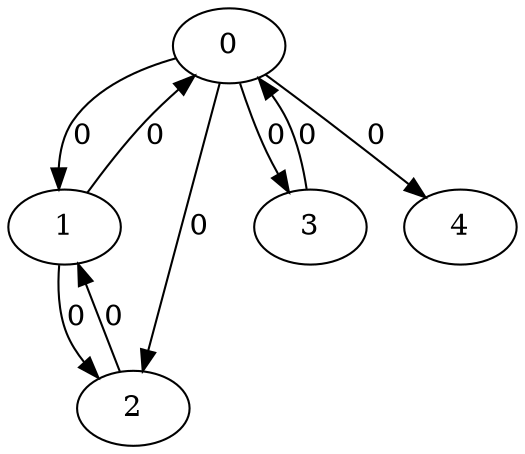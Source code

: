 // Source:453 Canonical: -1 0 0 0 0 0 -1 0 -1 -1 -1 0 -1 -1 -1 0 -1 -1 -1 -1 -1 -1 -1 -1 -1
digraph HRA_from_453_graph_000 {
  0 -> 1 [label="0"];
  0 -> 2 [label="0"];
  0 -> 3 [label="0"];
  1 -> 0 [label="0"];
  1 -> 2 [label="0"];
  2 -> 1 [label="0"];
  3 -> 0 [label="0"];
  0 -> 4 [label="0"];
}

// Source:453 Canonical: -1 0 0 0 0 0 -1 0 -1 -1 -1 0 -1 -1 -1 0 -1 -1 -1 -1 0 -1 -1 -1 -1
digraph HRA_from_453_graph_001 {
  0 -> 1 [label="0"];
  0 -> 2 [label="0"];
  0 -> 3 [label="0"];
  1 -> 0 [label="0"];
  1 -> 2 [label="0"];
  2 -> 1 [label="0"];
  3 -> 0 [label="0"];
  0 -> 4 [label="0"];
  4 -> 0 [label="0"];
}

// Source:453 Canonical: -1 0 0 0 -1 0 -1 0 -1 0 -1 0 -1 -1 -1 0 -1 -1 -1 -1 -1 -1 -1 -1 -1
digraph HRA_from_453_graph_002 {
  0 -> 1 [label="0"];
  0 -> 2 [label="0"];
  0 -> 3 [label="0"];
  1 -> 0 [label="0"];
  1 -> 2 [label="0"];
  2 -> 1 [label="0"];
  3 -> 0 [label="0"];
  1 -> 4 [label="0"];
}

// Source:453 Canonical: -1 0 0 0 0 0 -1 0 -1 0 -1 0 -1 -1 -1 0 -1 -1 -1 -1 -1 -1 -1 -1 -1
digraph HRA_from_453_graph_003 {
  0 -> 1 [label="0"];
  0 -> 2 [label="0"];
  0 -> 3 [label="0"];
  1 -> 0 [label="0"];
  1 -> 2 [label="0"];
  2 -> 1 [label="0"];
  3 -> 0 [label="0"];
  0 -> 4 [label="0"];
  1 -> 4 [label="0"];
}

// Source:453 Canonical: -1 0 0 0 -1 0 -1 0 -1 0 -1 0 -1 -1 -1 0 -1 -1 -1 -1 0 -1 -1 -1 -1
digraph HRA_from_453_graph_004 {
  0 -> 1 [label="0"];
  0 -> 2 [label="0"];
  0 -> 3 [label="0"];
  1 -> 0 [label="0"];
  1 -> 2 [label="0"];
  2 -> 1 [label="0"];
  3 -> 0 [label="0"];
  4 -> 0 [label="0"];
  1 -> 4 [label="0"];
}

// Source:453 Canonical: -1 0 0 0 0 0 -1 0 -1 0 -1 0 -1 -1 -1 0 -1 -1 -1 -1 0 -1 -1 -1 -1
digraph HRA_from_453_graph_005 {
  0 -> 1 [label="0"];
  0 -> 2 [label="0"];
  0 -> 3 [label="0"];
  1 -> 0 [label="0"];
  1 -> 2 [label="0"];
  2 -> 1 [label="0"];
  3 -> 0 [label="0"];
  0 -> 4 [label="0"];
  4 -> 0 [label="0"];
  1 -> 4 [label="0"];
}

// Source:453 Canonical: -1 0 0 0 0 0 -1 0 -1 -1 -1 0 -1 -1 -1 0 -1 -1 -1 -1 -1 0 -1 -1 -1
digraph HRA_from_453_graph_006 {
  0 -> 1 [label="0"];
  0 -> 2 [label="0"];
  0 -> 3 [label="0"];
  1 -> 0 [label="0"];
  1 -> 2 [label="0"];
  2 -> 1 [label="0"];
  3 -> 0 [label="0"];
  0 -> 4 [label="0"];
  4 -> 1 [label="0"];
}

// Source:453 Canonical: -1 0 0 0 0 0 -1 0 -1 -1 -1 0 -1 -1 -1 0 -1 -1 -1 -1 0 0 -1 -1 -1
digraph HRA_from_453_graph_007 {
  0 -> 1 [label="0"];
  0 -> 2 [label="0"];
  0 -> 3 [label="0"];
  1 -> 0 [label="0"];
  1 -> 2 [label="0"];
  2 -> 1 [label="0"];
  3 -> 0 [label="0"];
  0 -> 4 [label="0"];
  4 -> 0 [label="0"];
  4 -> 1 [label="0"];
}

// Source:453 Canonical: -1 0 0 0 -1 0 -1 0 -1 0 -1 0 -1 -1 -1 0 -1 -1 -1 -1 -1 0 -1 -1 -1
digraph HRA_from_453_graph_008 {
  0 -> 1 [label="0"];
  0 -> 2 [label="0"];
  0 -> 3 [label="0"];
  1 -> 0 [label="0"];
  1 -> 2 [label="0"];
  2 -> 1 [label="0"];
  3 -> 0 [label="0"];
  1 -> 4 [label="0"];
  4 -> 1 [label="0"];
}

// Source:453 Canonical: -1 0 0 0 0 0 -1 0 -1 0 -1 0 -1 -1 -1 0 -1 -1 -1 -1 -1 0 -1 -1 -1
digraph HRA_from_453_graph_009 {
  0 -> 1 [label="0"];
  0 -> 2 [label="0"];
  0 -> 3 [label="0"];
  1 -> 0 [label="0"];
  1 -> 2 [label="0"];
  2 -> 1 [label="0"];
  3 -> 0 [label="0"];
  0 -> 4 [label="0"];
  1 -> 4 [label="0"];
  4 -> 1 [label="0"];
}

// Source:453 Canonical: -1 0 0 0 -1 0 -1 0 -1 0 -1 0 -1 -1 -1 0 -1 -1 -1 -1 0 0 -1 -1 -1
digraph HRA_from_453_graph_010 {
  0 -> 1 [label="0"];
  0 -> 2 [label="0"];
  0 -> 3 [label="0"];
  1 -> 0 [label="0"];
  1 -> 2 [label="0"];
  2 -> 1 [label="0"];
  3 -> 0 [label="0"];
  4 -> 0 [label="0"];
  1 -> 4 [label="0"];
  4 -> 1 [label="0"];
}

// Source:453 Canonical: -1 0 0 0 0 0 -1 0 -1 0 -1 0 -1 -1 -1 0 -1 -1 -1 -1 0 0 -1 -1 -1
digraph HRA_from_453_graph_011 {
  0 -> 1 [label="0"];
  0 -> 2 [label="0"];
  0 -> 3 [label="0"];
  1 -> 0 [label="0"];
  1 -> 2 [label="0"];
  2 -> 1 [label="0"];
  3 -> 0 [label="0"];
  0 -> 4 [label="0"];
  4 -> 0 [label="0"];
  1 -> 4 [label="0"];
  4 -> 1 [label="0"];
}

// Source:453 Canonical: -1 0 0 0 -1 0 -1 0 -1 -1 -1 0 -1 -1 0 0 -1 -1 -1 -1 -1 -1 -1 -1 -1
digraph HRA_from_453_graph_012 {
  0 -> 1 [label="0"];
  0 -> 2 [label="0"];
  0 -> 3 [label="0"];
  1 -> 0 [label="0"];
  1 -> 2 [label="0"];
  2 -> 1 [label="0"];
  3 -> 0 [label="0"];
  2 -> 4 [label="0"];
}

// Source:453 Canonical: -1 0 0 0 0 0 -1 0 -1 -1 -1 0 -1 -1 0 0 -1 -1 -1 -1 -1 -1 -1 -1 -1
digraph HRA_from_453_graph_013 {
  0 -> 1 [label="0"];
  0 -> 2 [label="0"];
  0 -> 3 [label="0"];
  1 -> 0 [label="0"];
  1 -> 2 [label="0"];
  2 -> 1 [label="0"];
  3 -> 0 [label="0"];
  0 -> 4 [label="0"];
  2 -> 4 [label="0"];
}

// Source:453 Canonical: -1 0 0 0 -1 0 -1 0 -1 -1 -1 0 -1 -1 0 0 -1 -1 -1 -1 0 -1 -1 -1 -1
digraph HRA_from_453_graph_014 {
  0 -> 1 [label="0"];
  0 -> 2 [label="0"];
  0 -> 3 [label="0"];
  1 -> 0 [label="0"];
  1 -> 2 [label="0"];
  2 -> 1 [label="0"];
  3 -> 0 [label="0"];
  4 -> 0 [label="0"];
  2 -> 4 [label="0"];
}

// Source:453 Canonical: -1 0 0 0 0 0 -1 0 -1 -1 -1 0 -1 -1 0 0 -1 -1 -1 -1 0 -1 -1 -1 -1
digraph HRA_from_453_graph_015 {
  0 -> 1 [label="0"];
  0 -> 2 [label="0"];
  0 -> 3 [label="0"];
  1 -> 0 [label="0"];
  1 -> 2 [label="0"];
  2 -> 1 [label="0"];
  3 -> 0 [label="0"];
  0 -> 4 [label="0"];
  4 -> 0 [label="0"];
  2 -> 4 [label="0"];
}

// Source:453 Canonical: -1 0 0 0 -1 0 -1 0 -1 0 -1 0 -1 -1 0 0 -1 -1 -1 -1 -1 -1 -1 -1 -1
digraph HRA_from_453_graph_016 {
  0 -> 1 [label="0"];
  0 -> 2 [label="0"];
  0 -> 3 [label="0"];
  1 -> 0 [label="0"];
  1 -> 2 [label="0"];
  2 -> 1 [label="0"];
  3 -> 0 [label="0"];
  1 -> 4 [label="0"];
  2 -> 4 [label="0"];
}

// Source:453 Canonical: -1 0 0 0 0 0 -1 0 -1 0 -1 0 -1 -1 0 0 -1 -1 -1 -1 -1 -1 -1 -1 -1
digraph HRA_from_453_graph_017 {
  0 -> 1 [label="0"];
  0 -> 2 [label="0"];
  0 -> 3 [label="0"];
  1 -> 0 [label="0"];
  1 -> 2 [label="0"];
  2 -> 1 [label="0"];
  3 -> 0 [label="0"];
  0 -> 4 [label="0"];
  1 -> 4 [label="0"];
  2 -> 4 [label="0"];
}

// Source:453 Canonical: -1 0 0 0 -1 0 -1 0 -1 0 -1 0 -1 -1 0 0 -1 -1 -1 -1 0 -1 -1 -1 -1
digraph HRA_from_453_graph_018 {
  0 -> 1 [label="0"];
  0 -> 2 [label="0"];
  0 -> 3 [label="0"];
  1 -> 0 [label="0"];
  1 -> 2 [label="0"];
  2 -> 1 [label="0"];
  3 -> 0 [label="0"];
  4 -> 0 [label="0"];
  1 -> 4 [label="0"];
  2 -> 4 [label="0"];
}

// Source:453 Canonical: -1 0 0 0 0 0 -1 0 -1 0 -1 0 -1 -1 0 0 -1 -1 -1 -1 0 -1 -1 -1 -1
digraph HRA_from_453_graph_019 {
  0 -> 1 [label="0"];
  0 -> 2 [label="0"];
  0 -> 3 [label="0"];
  1 -> 0 [label="0"];
  1 -> 2 [label="0"];
  2 -> 1 [label="0"];
  3 -> 0 [label="0"];
  0 -> 4 [label="0"];
  4 -> 0 [label="0"];
  1 -> 4 [label="0"];
  2 -> 4 [label="0"];
}

// Source:453 Canonical: -1 0 0 0 -1 0 -1 0 -1 -1 -1 0 -1 -1 0 0 -1 -1 -1 -1 -1 0 -1 -1 -1
digraph HRA_from_453_graph_020 {
  0 -> 1 [label="0"];
  0 -> 2 [label="0"];
  0 -> 3 [label="0"];
  1 -> 0 [label="0"];
  1 -> 2 [label="0"];
  2 -> 1 [label="0"];
  3 -> 0 [label="0"];
  4 -> 1 [label="0"];
  2 -> 4 [label="0"];
}

// Source:453 Canonical: -1 0 0 0 0 0 -1 0 -1 -1 -1 0 -1 -1 0 0 -1 -1 -1 -1 -1 0 -1 -1 -1
digraph HRA_from_453_graph_021 {
  0 -> 1 [label="0"];
  0 -> 2 [label="0"];
  0 -> 3 [label="0"];
  1 -> 0 [label="0"];
  1 -> 2 [label="0"];
  2 -> 1 [label="0"];
  3 -> 0 [label="0"];
  0 -> 4 [label="0"];
  4 -> 1 [label="0"];
  2 -> 4 [label="0"];
}

// Source:453 Canonical: -1 0 0 0 -1 0 -1 0 -1 -1 -1 0 -1 -1 0 0 -1 -1 -1 -1 0 0 -1 -1 -1
digraph HRA_from_453_graph_022 {
  0 -> 1 [label="0"];
  0 -> 2 [label="0"];
  0 -> 3 [label="0"];
  1 -> 0 [label="0"];
  1 -> 2 [label="0"];
  2 -> 1 [label="0"];
  3 -> 0 [label="0"];
  4 -> 0 [label="0"];
  4 -> 1 [label="0"];
  2 -> 4 [label="0"];
}

// Source:453 Canonical: -1 0 0 0 0 0 -1 0 -1 -1 -1 0 -1 -1 0 0 -1 -1 -1 -1 0 0 -1 -1 -1
digraph HRA_from_453_graph_023 {
  0 -> 1 [label="0"];
  0 -> 2 [label="0"];
  0 -> 3 [label="0"];
  1 -> 0 [label="0"];
  1 -> 2 [label="0"];
  2 -> 1 [label="0"];
  3 -> 0 [label="0"];
  0 -> 4 [label="0"];
  4 -> 0 [label="0"];
  4 -> 1 [label="0"];
  2 -> 4 [label="0"];
}

// Source:453 Canonical: -1 0 0 0 -1 0 -1 0 -1 0 -1 0 -1 -1 0 0 -1 -1 -1 -1 -1 0 -1 -1 -1
digraph HRA_from_453_graph_024 {
  0 -> 1 [label="0"];
  0 -> 2 [label="0"];
  0 -> 3 [label="0"];
  1 -> 0 [label="0"];
  1 -> 2 [label="0"];
  2 -> 1 [label="0"];
  3 -> 0 [label="0"];
  1 -> 4 [label="0"];
  4 -> 1 [label="0"];
  2 -> 4 [label="0"];
}

// Source:453 Canonical: -1 0 0 0 0 0 -1 0 -1 0 -1 0 -1 -1 0 0 -1 -1 -1 -1 -1 0 -1 -1 -1
digraph HRA_from_453_graph_025 {
  0 -> 1 [label="0"];
  0 -> 2 [label="0"];
  0 -> 3 [label="0"];
  1 -> 0 [label="0"];
  1 -> 2 [label="0"];
  2 -> 1 [label="0"];
  3 -> 0 [label="0"];
  0 -> 4 [label="0"];
  1 -> 4 [label="0"];
  4 -> 1 [label="0"];
  2 -> 4 [label="0"];
}

// Source:453 Canonical: -1 0 0 0 -1 0 -1 0 -1 0 -1 0 -1 -1 0 0 -1 -1 -1 -1 0 0 -1 -1 -1
digraph HRA_from_453_graph_026 {
  0 -> 1 [label="0"];
  0 -> 2 [label="0"];
  0 -> 3 [label="0"];
  1 -> 0 [label="0"];
  1 -> 2 [label="0"];
  2 -> 1 [label="0"];
  3 -> 0 [label="0"];
  4 -> 0 [label="0"];
  1 -> 4 [label="0"];
  4 -> 1 [label="0"];
  2 -> 4 [label="0"];
}

// Source:453 Canonical: -1 0 0 0 0 0 -1 0 -1 0 -1 0 -1 -1 0 0 -1 -1 -1 -1 0 0 -1 -1 -1
digraph HRA_from_453_graph_027 {
  0 -> 1 [label="0"];
  0 -> 2 [label="0"];
  0 -> 3 [label="0"];
  1 -> 0 [label="0"];
  1 -> 2 [label="0"];
  2 -> 1 [label="0"];
  3 -> 0 [label="0"];
  0 -> 4 [label="0"];
  4 -> 0 [label="0"];
  1 -> 4 [label="0"];
  4 -> 1 [label="0"];
  2 -> 4 [label="0"];
}

// Source:453 Canonical: -1 0 0 0 0 0 -1 0 -1 -1 -1 0 -1 -1 -1 0 -1 -1 -1 -1 -1 -1 0 -1 -1
digraph HRA_from_453_graph_028 {
  0 -> 1 [label="0"];
  0 -> 2 [label="0"];
  0 -> 3 [label="0"];
  1 -> 0 [label="0"];
  1 -> 2 [label="0"];
  2 -> 1 [label="0"];
  3 -> 0 [label="0"];
  0 -> 4 [label="0"];
  4 -> 2 [label="0"];
}

// Source:453 Canonical: -1 0 0 0 0 0 -1 0 -1 -1 -1 0 -1 -1 -1 0 -1 -1 -1 -1 0 -1 0 -1 -1
digraph HRA_from_453_graph_029 {
  0 -> 1 [label="0"];
  0 -> 2 [label="0"];
  0 -> 3 [label="0"];
  1 -> 0 [label="0"];
  1 -> 2 [label="0"];
  2 -> 1 [label="0"];
  3 -> 0 [label="0"];
  0 -> 4 [label="0"];
  4 -> 0 [label="0"];
  4 -> 2 [label="0"];
}

// Source:453 Canonical: -1 0 0 0 -1 0 -1 0 -1 0 -1 0 -1 -1 -1 0 -1 -1 -1 -1 -1 -1 0 -1 -1
digraph HRA_from_453_graph_030 {
  0 -> 1 [label="0"];
  0 -> 2 [label="0"];
  0 -> 3 [label="0"];
  1 -> 0 [label="0"];
  1 -> 2 [label="0"];
  2 -> 1 [label="0"];
  3 -> 0 [label="0"];
  1 -> 4 [label="0"];
  4 -> 2 [label="0"];
}

// Source:453 Canonical: -1 0 0 0 0 0 -1 0 -1 0 -1 0 -1 -1 -1 0 -1 -1 -1 -1 -1 -1 0 -1 -1
digraph HRA_from_453_graph_031 {
  0 -> 1 [label="0"];
  0 -> 2 [label="0"];
  0 -> 3 [label="0"];
  1 -> 0 [label="0"];
  1 -> 2 [label="0"];
  2 -> 1 [label="0"];
  3 -> 0 [label="0"];
  0 -> 4 [label="0"];
  1 -> 4 [label="0"];
  4 -> 2 [label="0"];
}

// Source:453 Canonical: -1 0 0 0 -1 0 -1 0 -1 0 -1 0 -1 -1 -1 0 -1 -1 -1 -1 0 -1 0 -1 -1
digraph HRA_from_453_graph_032 {
  0 -> 1 [label="0"];
  0 -> 2 [label="0"];
  0 -> 3 [label="0"];
  1 -> 0 [label="0"];
  1 -> 2 [label="0"];
  2 -> 1 [label="0"];
  3 -> 0 [label="0"];
  4 -> 0 [label="0"];
  1 -> 4 [label="0"];
  4 -> 2 [label="0"];
}

// Source:453 Canonical: -1 0 0 0 0 0 -1 0 -1 0 -1 0 -1 -1 -1 0 -1 -1 -1 -1 0 -1 0 -1 -1
digraph HRA_from_453_graph_033 {
  0 -> 1 [label="0"];
  0 -> 2 [label="0"];
  0 -> 3 [label="0"];
  1 -> 0 [label="0"];
  1 -> 2 [label="0"];
  2 -> 1 [label="0"];
  3 -> 0 [label="0"];
  0 -> 4 [label="0"];
  4 -> 0 [label="0"];
  1 -> 4 [label="0"];
  4 -> 2 [label="0"];
}

// Source:453 Canonical: -1 0 0 0 0 0 -1 0 -1 -1 -1 0 -1 -1 -1 0 -1 -1 -1 -1 -1 0 0 -1 -1
digraph HRA_from_453_graph_034 {
  0 -> 1 [label="0"];
  0 -> 2 [label="0"];
  0 -> 3 [label="0"];
  1 -> 0 [label="0"];
  1 -> 2 [label="0"];
  2 -> 1 [label="0"];
  3 -> 0 [label="0"];
  0 -> 4 [label="0"];
  4 -> 1 [label="0"];
  4 -> 2 [label="0"];
}

// Source:453 Canonical: -1 0 0 0 0 0 -1 0 -1 -1 -1 0 -1 -1 -1 0 -1 -1 -1 -1 0 0 0 -1 -1
digraph HRA_from_453_graph_035 {
  0 -> 1 [label="0"];
  0 -> 2 [label="0"];
  0 -> 3 [label="0"];
  1 -> 0 [label="0"];
  1 -> 2 [label="0"];
  2 -> 1 [label="0"];
  3 -> 0 [label="0"];
  0 -> 4 [label="0"];
  4 -> 0 [label="0"];
  4 -> 1 [label="0"];
  4 -> 2 [label="0"];
}

// Source:453 Canonical: -1 0 0 0 -1 0 -1 0 -1 0 -1 0 -1 -1 -1 0 -1 -1 -1 -1 -1 0 0 -1 -1
digraph HRA_from_453_graph_036 {
  0 -> 1 [label="0"];
  0 -> 2 [label="0"];
  0 -> 3 [label="0"];
  1 -> 0 [label="0"];
  1 -> 2 [label="0"];
  2 -> 1 [label="0"];
  3 -> 0 [label="0"];
  1 -> 4 [label="0"];
  4 -> 1 [label="0"];
  4 -> 2 [label="0"];
}

// Source:453 Canonical: -1 0 0 0 0 0 -1 0 -1 0 -1 0 -1 -1 -1 0 -1 -1 -1 -1 -1 0 0 -1 -1
digraph HRA_from_453_graph_037 {
  0 -> 1 [label="0"];
  0 -> 2 [label="0"];
  0 -> 3 [label="0"];
  1 -> 0 [label="0"];
  1 -> 2 [label="0"];
  2 -> 1 [label="0"];
  3 -> 0 [label="0"];
  0 -> 4 [label="0"];
  1 -> 4 [label="0"];
  4 -> 1 [label="0"];
  4 -> 2 [label="0"];
}

// Source:453 Canonical: -1 0 0 0 -1 0 -1 0 -1 0 -1 0 -1 -1 -1 0 -1 -1 -1 -1 0 0 0 -1 -1
digraph HRA_from_453_graph_038 {
  0 -> 1 [label="0"];
  0 -> 2 [label="0"];
  0 -> 3 [label="0"];
  1 -> 0 [label="0"];
  1 -> 2 [label="0"];
  2 -> 1 [label="0"];
  3 -> 0 [label="0"];
  4 -> 0 [label="0"];
  1 -> 4 [label="0"];
  4 -> 1 [label="0"];
  4 -> 2 [label="0"];
}

// Source:453 Canonical: -1 0 0 0 0 0 -1 0 -1 0 -1 0 -1 -1 -1 0 -1 -1 -1 -1 0 0 0 -1 -1
digraph HRA_from_453_graph_039 {
  0 -> 1 [label="0"];
  0 -> 2 [label="0"];
  0 -> 3 [label="0"];
  1 -> 0 [label="0"];
  1 -> 2 [label="0"];
  2 -> 1 [label="0"];
  3 -> 0 [label="0"];
  0 -> 4 [label="0"];
  4 -> 0 [label="0"];
  1 -> 4 [label="0"];
  4 -> 1 [label="0"];
  4 -> 2 [label="0"];
}

// Source:453 Canonical: -1 0 0 0 -1 0 -1 0 -1 -1 -1 0 -1 -1 0 0 -1 -1 -1 -1 -1 -1 0 -1 -1
digraph HRA_from_453_graph_040 {
  0 -> 1 [label="0"];
  0 -> 2 [label="0"];
  0 -> 3 [label="0"];
  1 -> 0 [label="0"];
  1 -> 2 [label="0"];
  2 -> 1 [label="0"];
  3 -> 0 [label="0"];
  2 -> 4 [label="0"];
  4 -> 2 [label="0"];
}

// Source:453 Canonical: -1 0 0 0 0 0 -1 0 -1 -1 -1 0 -1 -1 0 0 -1 -1 -1 -1 -1 -1 0 -1 -1
digraph HRA_from_453_graph_041 {
  0 -> 1 [label="0"];
  0 -> 2 [label="0"];
  0 -> 3 [label="0"];
  1 -> 0 [label="0"];
  1 -> 2 [label="0"];
  2 -> 1 [label="0"];
  3 -> 0 [label="0"];
  0 -> 4 [label="0"];
  2 -> 4 [label="0"];
  4 -> 2 [label="0"];
}

// Source:453 Canonical: -1 0 0 0 -1 0 -1 0 -1 -1 -1 0 -1 -1 0 0 -1 -1 -1 -1 0 -1 0 -1 -1
digraph HRA_from_453_graph_042 {
  0 -> 1 [label="0"];
  0 -> 2 [label="0"];
  0 -> 3 [label="0"];
  1 -> 0 [label="0"];
  1 -> 2 [label="0"];
  2 -> 1 [label="0"];
  3 -> 0 [label="0"];
  4 -> 0 [label="0"];
  2 -> 4 [label="0"];
  4 -> 2 [label="0"];
}

// Source:453 Canonical: -1 0 0 0 0 0 -1 0 -1 -1 -1 0 -1 -1 0 0 -1 -1 -1 -1 0 -1 0 -1 -1
digraph HRA_from_453_graph_043 {
  0 -> 1 [label="0"];
  0 -> 2 [label="0"];
  0 -> 3 [label="0"];
  1 -> 0 [label="0"];
  1 -> 2 [label="0"];
  2 -> 1 [label="0"];
  3 -> 0 [label="0"];
  0 -> 4 [label="0"];
  4 -> 0 [label="0"];
  2 -> 4 [label="0"];
  4 -> 2 [label="0"];
}

// Source:453 Canonical: -1 0 0 0 -1 0 -1 0 -1 0 -1 0 -1 -1 0 0 -1 -1 -1 -1 -1 -1 0 -1 -1
digraph HRA_from_453_graph_044 {
  0 -> 1 [label="0"];
  0 -> 2 [label="0"];
  0 -> 3 [label="0"];
  1 -> 0 [label="0"];
  1 -> 2 [label="0"];
  2 -> 1 [label="0"];
  3 -> 0 [label="0"];
  1 -> 4 [label="0"];
  2 -> 4 [label="0"];
  4 -> 2 [label="0"];
}

// Source:453 Canonical: -1 0 0 0 0 0 -1 0 -1 0 -1 0 -1 -1 0 0 -1 -1 -1 -1 -1 -1 0 -1 -1
digraph HRA_from_453_graph_045 {
  0 -> 1 [label="0"];
  0 -> 2 [label="0"];
  0 -> 3 [label="0"];
  1 -> 0 [label="0"];
  1 -> 2 [label="0"];
  2 -> 1 [label="0"];
  3 -> 0 [label="0"];
  0 -> 4 [label="0"];
  1 -> 4 [label="0"];
  2 -> 4 [label="0"];
  4 -> 2 [label="0"];
}

// Source:453 Canonical: -1 0 0 0 -1 0 -1 0 -1 0 -1 0 -1 -1 0 0 -1 -1 -1 -1 0 -1 0 -1 -1
digraph HRA_from_453_graph_046 {
  0 -> 1 [label="0"];
  0 -> 2 [label="0"];
  0 -> 3 [label="0"];
  1 -> 0 [label="0"];
  1 -> 2 [label="0"];
  2 -> 1 [label="0"];
  3 -> 0 [label="0"];
  4 -> 0 [label="0"];
  1 -> 4 [label="0"];
  2 -> 4 [label="0"];
  4 -> 2 [label="0"];
}

// Source:453 Canonical: -1 0 0 0 0 0 -1 0 -1 0 -1 0 -1 -1 0 0 -1 -1 -1 -1 0 -1 0 -1 -1
digraph HRA_from_453_graph_047 {
  0 -> 1 [label="0"];
  0 -> 2 [label="0"];
  0 -> 3 [label="0"];
  1 -> 0 [label="0"];
  1 -> 2 [label="0"];
  2 -> 1 [label="0"];
  3 -> 0 [label="0"];
  0 -> 4 [label="0"];
  4 -> 0 [label="0"];
  1 -> 4 [label="0"];
  2 -> 4 [label="0"];
  4 -> 2 [label="0"];
}

// Source:453 Canonical: -1 0 0 0 -1 0 -1 0 -1 -1 -1 0 -1 -1 0 0 -1 -1 -1 -1 -1 0 0 -1 -1
digraph HRA_from_453_graph_048 {
  0 -> 1 [label="0"];
  0 -> 2 [label="0"];
  0 -> 3 [label="0"];
  1 -> 0 [label="0"];
  1 -> 2 [label="0"];
  2 -> 1 [label="0"];
  3 -> 0 [label="0"];
  4 -> 1 [label="0"];
  2 -> 4 [label="0"];
  4 -> 2 [label="0"];
}

// Source:453 Canonical: -1 0 0 0 0 0 -1 0 -1 -1 -1 0 -1 -1 0 0 -1 -1 -1 -1 -1 0 0 -1 -1
digraph HRA_from_453_graph_049 {
  0 -> 1 [label="0"];
  0 -> 2 [label="0"];
  0 -> 3 [label="0"];
  1 -> 0 [label="0"];
  1 -> 2 [label="0"];
  2 -> 1 [label="0"];
  3 -> 0 [label="0"];
  0 -> 4 [label="0"];
  4 -> 1 [label="0"];
  2 -> 4 [label="0"];
  4 -> 2 [label="0"];
}

// Source:453 Canonical: -1 0 0 0 -1 0 -1 0 -1 -1 -1 0 -1 -1 0 0 -1 -1 -1 -1 0 0 0 -1 -1
digraph HRA_from_453_graph_050 {
  0 -> 1 [label="0"];
  0 -> 2 [label="0"];
  0 -> 3 [label="0"];
  1 -> 0 [label="0"];
  1 -> 2 [label="0"];
  2 -> 1 [label="0"];
  3 -> 0 [label="0"];
  4 -> 0 [label="0"];
  4 -> 1 [label="0"];
  2 -> 4 [label="0"];
  4 -> 2 [label="0"];
}

// Source:453 Canonical: -1 0 0 0 0 0 -1 0 -1 -1 -1 0 -1 -1 0 0 -1 -1 -1 -1 0 0 0 -1 -1
digraph HRA_from_453_graph_051 {
  0 -> 1 [label="0"];
  0 -> 2 [label="0"];
  0 -> 3 [label="0"];
  1 -> 0 [label="0"];
  1 -> 2 [label="0"];
  2 -> 1 [label="0"];
  3 -> 0 [label="0"];
  0 -> 4 [label="0"];
  4 -> 0 [label="0"];
  4 -> 1 [label="0"];
  2 -> 4 [label="0"];
  4 -> 2 [label="0"];
}

// Source:453 Canonical: -1 0 0 0 -1 0 -1 0 -1 0 -1 0 -1 -1 0 0 -1 -1 -1 -1 -1 0 0 -1 -1
digraph HRA_from_453_graph_052 {
  0 -> 1 [label="0"];
  0 -> 2 [label="0"];
  0 -> 3 [label="0"];
  1 -> 0 [label="0"];
  1 -> 2 [label="0"];
  2 -> 1 [label="0"];
  3 -> 0 [label="0"];
  1 -> 4 [label="0"];
  4 -> 1 [label="0"];
  2 -> 4 [label="0"];
  4 -> 2 [label="0"];
}

// Source:453 Canonical: -1 0 0 0 0 0 -1 0 -1 0 -1 0 -1 -1 0 0 -1 -1 -1 -1 -1 0 0 -1 -1
digraph HRA_from_453_graph_053 {
  0 -> 1 [label="0"];
  0 -> 2 [label="0"];
  0 -> 3 [label="0"];
  1 -> 0 [label="0"];
  1 -> 2 [label="0"];
  2 -> 1 [label="0"];
  3 -> 0 [label="0"];
  0 -> 4 [label="0"];
  1 -> 4 [label="0"];
  4 -> 1 [label="0"];
  2 -> 4 [label="0"];
  4 -> 2 [label="0"];
}

// Source:453 Canonical: -1 0 0 0 -1 0 -1 0 -1 0 -1 0 -1 -1 0 0 -1 -1 -1 -1 0 0 0 -1 -1
digraph HRA_from_453_graph_054 {
  0 -> 1 [label="0"];
  0 -> 2 [label="0"];
  0 -> 3 [label="0"];
  1 -> 0 [label="0"];
  1 -> 2 [label="0"];
  2 -> 1 [label="0"];
  3 -> 0 [label="0"];
  4 -> 0 [label="0"];
  1 -> 4 [label="0"];
  4 -> 1 [label="0"];
  2 -> 4 [label="0"];
  4 -> 2 [label="0"];
}

// Source:453 Canonical: -1 0 0 0 0 0 -1 0 -1 0 -1 0 -1 -1 0 0 -1 -1 -1 -1 0 0 0 -1 -1
digraph HRA_from_453_graph_055 {
  0 -> 1 [label="0"];
  0 -> 2 [label="0"];
  0 -> 3 [label="0"];
  1 -> 0 [label="0"];
  1 -> 2 [label="0"];
  2 -> 1 [label="0"];
  3 -> 0 [label="0"];
  0 -> 4 [label="0"];
  4 -> 0 [label="0"];
  1 -> 4 [label="0"];
  4 -> 1 [label="0"];
  2 -> 4 [label="0"];
  4 -> 2 [label="0"];
}

// Source:453 Canonical: -1 0 0 0 -1 0 -1 0 -1 -1 -1 0 -1 -1 -1 0 -1 -1 -1 0 -1 -1 -1 -1 -1
digraph HRA_from_453_graph_056 {
  0 -> 1 [label="0"];
  0 -> 2 [label="0"];
  0 -> 3 [label="0"];
  1 -> 0 [label="0"];
  1 -> 2 [label="0"];
  2 -> 1 [label="0"];
  3 -> 0 [label="0"];
  3 -> 4 [label="0"];
}

// Source:453 Canonical: -1 0 0 0 0 0 -1 0 -1 -1 -1 0 -1 -1 -1 0 -1 -1 -1 0 -1 -1 -1 -1 -1
digraph HRA_from_453_graph_057 {
  0 -> 1 [label="0"];
  0 -> 2 [label="0"];
  0 -> 3 [label="0"];
  1 -> 0 [label="0"];
  1 -> 2 [label="0"];
  2 -> 1 [label="0"];
  3 -> 0 [label="0"];
  0 -> 4 [label="0"];
  3 -> 4 [label="0"];
}

// Source:453 Canonical: -1 0 0 0 -1 0 -1 0 -1 -1 -1 0 -1 -1 -1 0 -1 -1 -1 0 0 -1 -1 -1 -1
digraph HRA_from_453_graph_058 {
  0 -> 1 [label="0"];
  0 -> 2 [label="0"];
  0 -> 3 [label="0"];
  1 -> 0 [label="0"];
  1 -> 2 [label="0"];
  2 -> 1 [label="0"];
  3 -> 0 [label="0"];
  4 -> 0 [label="0"];
  3 -> 4 [label="0"];
}

// Source:453 Canonical: -1 0 0 0 0 0 -1 0 -1 -1 -1 0 -1 -1 -1 0 -1 -1 -1 0 0 -1 -1 -1 -1
digraph HRA_from_453_graph_059 {
  0 -> 1 [label="0"];
  0 -> 2 [label="0"];
  0 -> 3 [label="0"];
  1 -> 0 [label="0"];
  1 -> 2 [label="0"];
  2 -> 1 [label="0"];
  3 -> 0 [label="0"];
  0 -> 4 [label="0"];
  4 -> 0 [label="0"];
  3 -> 4 [label="0"];
}

// Source:453 Canonical: -1 0 0 0 -1 0 -1 0 -1 0 -1 0 -1 -1 -1 0 -1 -1 -1 0 -1 -1 -1 -1 -1
digraph HRA_from_453_graph_060 {
  0 -> 1 [label="0"];
  0 -> 2 [label="0"];
  0 -> 3 [label="0"];
  1 -> 0 [label="0"];
  1 -> 2 [label="0"];
  2 -> 1 [label="0"];
  3 -> 0 [label="0"];
  1 -> 4 [label="0"];
  3 -> 4 [label="0"];
}

// Source:453 Canonical: -1 0 0 0 0 0 -1 0 -1 0 -1 0 -1 -1 -1 0 -1 -1 -1 0 -1 -1 -1 -1 -1
digraph HRA_from_453_graph_061 {
  0 -> 1 [label="0"];
  0 -> 2 [label="0"];
  0 -> 3 [label="0"];
  1 -> 0 [label="0"];
  1 -> 2 [label="0"];
  2 -> 1 [label="0"];
  3 -> 0 [label="0"];
  0 -> 4 [label="0"];
  1 -> 4 [label="0"];
  3 -> 4 [label="0"];
}

// Source:453 Canonical: -1 0 0 0 -1 0 -1 0 -1 0 -1 0 -1 -1 -1 0 -1 -1 -1 0 0 -1 -1 -1 -1
digraph HRA_from_453_graph_062 {
  0 -> 1 [label="0"];
  0 -> 2 [label="0"];
  0 -> 3 [label="0"];
  1 -> 0 [label="0"];
  1 -> 2 [label="0"];
  2 -> 1 [label="0"];
  3 -> 0 [label="0"];
  4 -> 0 [label="0"];
  1 -> 4 [label="0"];
  3 -> 4 [label="0"];
}

// Source:453 Canonical: -1 0 0 0 0 0 -1 0 -1 0 -1 0 -1 -1 -1 0 -1 -1 -1 0 0 -1 -1 -1 -1
digraph HRA_from_453_graph_063 {
  0 -> 1 [label="0"];
  0 -> 2 [label="0"];
  0 -> 3 [label="0"];
  1 -> 0 [label="0"];
  1 -> 2 [label="0"];
  2 -> 1 [label="0"];
  3 -> 0 [label="0"];
  0 -> 4 [label="0"];
  4 -> 0 [label="0"];
  1 -> 4 [label="0"];
  3 -> 4 [label="0"];
}

// Source:453 Canonical: -1 0 0 0 -1 0 -1 0 -1 -1 -1 0 -1 -1 -1 0 -1 -1 -1 0 -1 0 -1 -1 -1
digraph HRA_from_453_graph_064 {
  0 -> 1 [label="0"];
  0 -> 2 [label="0"];
  0 -> 3 [label="0"];
  1 -> 0 [label="0"];
  1 -> 2 [label="0"];
  2 -> 1 [label="0"];
  3 -> 0 [label="0"];
  4 -> 1 [label="0"];
  3 -> 4 [label="0"];
}

// Source:453 Canonical: -1 0 0 0 0 0 -1 0 -1 -1 -1 0 -1 -1 -1 0 -1 -1 -1 0 -1 0 -1 -1 -1
digraph HRA_from_453_graph_065 {
  0 -> 1 [label="0"];
  0 -> 2 [label="0"];
  0 -> 3 [label="0"];
  1 -> 0 [label="0"];
  1 -> 2 [label="0"];
  2 -> 1 [label="0"];
  3 -> 0 [label="0"];
  0 -> 4 [label="0"];
  4 -> 1 [label="0"];
  3 -> 4 [label="0"];
}

// Source:453 Canonical: -1 0 0 0 -1 0 -1 0 -1 -1 -1 0 -1 -1 -1 0 -1 -1 -1 0 0 0 -1 -1 -1
digraph HRA_from_453_graph_066 {
  0 -> 1 [label="0"];
  0 -> 2 [label="0"];
  0 -> 3 [label="0"];
  1 -> 0 [label="0"];
  1 -> 2 [label="0"];
  2 -> 1 [label="0"];
  3 -> 0 [label="0"];
  4 -> 0 [label="0"];
  4 -> 1 [label="0"];
  3 -> 4 [label="0"];
}

// Source:453 Canonical: -1 0 0 0 0 0 -1 0 -1 -1 -1 0 -1 -1 -1 0 -1 -1 -1 0 0 0 -1 -1 -1
digraph HRA_from_453_graph_067 {
  0 -> 1 [label="0"];
  0 -> 2 [label="0"];
  0 -> 3 [label="0"];
  1 -> 0 [label="0"];
  1 -> 2 [label="0"];
  2 -> 1 [label="0"];
  3 -> 0 [label="0"];
  0 -> 4 [label="0"];
  4 -> 0 [label="0"];
  4 -> 1 [label="0"];
  3 -> 4 [label="0"];
}

// Source:453 Canonical: -1 0 0 0 -1 0 -1 0 -1 0 -1 0 -1 -1 -1 0 -1 -1 -1 0 -1 0 -1 -1 -1
digraph HRA_from_453_graph_068 {
  0 -> 1 [label="0"];
  0 -> 2 [label="0"];
  0 -> 3 [label="0"];
  1 -> 0 [label="0"];
  1 -> 2 [label="0"];
  2 -> 1 [label="0"];
  3 -> 0 [label="0"];
  1 -> 4 [label="0"];
  4 -> 1 [label="0"];
  3 -> 4 [label="0"];
}

// Source:453 Canonical: -1 0 0 0 0 0 -1 0 -1 0 -1 0 -1 -1 -1 0 -1 -1 -1 0 -1 0 -1 -1 -1
digraph HRA_from_453_graph_069 {
  0 -> 1 [label="0"];
  0 -> 2 [label="0"];
  0 -> 3 [label="0"];
  1 -> 0 [label="0"];
  1 -> 2 [label="0"];
  2 -> 1 [label="0"];
  3 -> 0 [label="0"];
  0 -> 4 [label="0"];
  1 -> 4 [label="0"];
  4 -> 1 [label="0"];
  3 -> 4 [label="0"];
}

// Source:453 Canonical: -1 0 0 0 -1 0 -1 0 -1 0 -1 0 -1 -1 -1 0 -1 -1 -1 0 0 0 -1 -1 -1
digraph HRA_from_453_graph_070 {
  0 -> 1 [label="0"];
  0 -> 2 [label="0"];
  0 -> 3 [label="0"];
  1 -> 0 [label="0"];
  1 -> 2 [label="0"];
  2 -> 1 [label="0"];
  3 -> 0 [label="0"];
  4 -> 0 [label="0"];
  1 -> 4 [label="0"];
  4 -> 1 [label="0"];
  3 -> 4 [label="0"];
}

// Source:453 Canonical: -1 0 0 0 0 0 -1 0 -1 0 -1 0 -1 -1 -1 0 -1 -1 -1 0 0 0 -1 -1 -1
digraph HRA_from_453_graph_071 {
  0 -> 1 [label="0"];
  0 -> 2 [label="0"];
  0 -> 3 [label="0"];
  1 -> 0 [label="0"];
  1 -> 2 [label="0"];
  2 -> 1 [label="0"];
  3 -> 0 [label="0"];
  0 -> 4 [label="0"];
  4 -> 0 [label="0"];
  1 -> 4 [label="0"];
  4 -> 1 [label="0"];
  3 -> 4 [label="0"];
}

// Source:453 Canonical: -1 0 0 0 -1 0 -1 0 -1 -1 -1 0 -1 -1 0 0 -1 -1 -1 0 -1 -1 -1 -1 -1
digraph HRA_from_453_graph_072 {
  0 -> 1 [label="0"];
  0 -> 2 [label="0"];
  0 -> 3 [label="0"];
  1 -> 0 [label="0"];
  1 -> 2 [label="0"];
  2 -> 1 [label="0"];
  3 -> 0 [label="0"];
  2 -> 4 [label="0"];
  3 -> 4 [label="0"];
}

// Source:453 Canonical: -1 0 0 0 0 0 -1 0 -1 -1 -1 0 -1 -1 0 0 -1 -1 -1 0 -1 -1 -1 -1 -1
digraph HRA_from_453_graph_073 {
  0 -> 1 [label="0"];
  0 -> 2 [label="0"];
  0 -> 3 [label="0"];
  1 -> 0 [label="0"];
  1 -> 2 [label="0"];
  2 -> 1 [label="0"];
  3 -> 0 [label="0"];
  0 -> 4 [label="0"];
  2 -> 4 [label="0"];
  3 -> 4 [label="0"];
}

// Source:453 Canonical: -1 0 0 0 -1 0 -1 0 -1 -1 -1 0 -1 -1 0 0 -1 -1 -1 0 0 -1 -1 -1 -1
digraph HRA_from_453_graph_074 {
  0 -> 1 [label="0"];
  0 -> 2 [label="0"];
  0 -> 3 [label="0"];
  1 -> 0 [label="0"];
  1 -> 2 [label="0"];
  2 -> 1 [label="0"];
  3 -> 0 [label="0"];
  4 -> 0 [label="0"];
  2 -> 4 [label="0"];
  3 -> 4 [label="0"];
}

// Source:453 Canonical: -1 0 0 0 0 0 -1 0 -1 -1 -1 0 -1 -1 0 0 -1 -1 -1 0 0 -1 -1 -1 -1
digraph HRA_from_453_graph_075 {
  0 -> 1 [label="0"];
  0 -> 2 [label="0"];
  0 -> 3 [label="0"];
  1 -> 0 [label="0"];
  1 -> 2 [label="0"];
  2 -> 1 [label="0"];
  3 -> 0 [label="0"];
  0 -> 4 [label="0"];
  4 -> 0 [label="0"];
  2 -> 4 [label="0"];
  3 -> 4 [label="0"];
}

// Source:453 Canonical: -1 0 0 0 -1 0 -1 0 -1 0 -1 0 -1 -1 0 0 -1 -1 -1 0 -1 -1 -1 -1 -1
digraph HRA_from_453_graph_076 {
  0 -> 1 [label="0"];
  0 -> 2 [label="0"];
  0 -> 3 [label="0"];
  1 -> 0 [label="0"];
  1 -> 2 [label="0"];
  2 -> 1 [label="0"];
  3 -> 0 [label="0"];
  1 -> 4 [label="0"];
  2 -> 4 [label="0"];
  3 -> 4 [label="0"];
}

// Source:453 Canonical: -1 0 0 0 0 0 -1 0 -1 0 -1 0 -1 -1 0 0 -1 -1 -1 0 -1 -1 -1 -1 -1
digraph HRA_from_453_graph_077 {
  0 -> 1 [label="0"];
  0 -> 2 [label="0"];
  0 -> 3 [label="0"];
  1 -> 0 [label="0"];
  1 -> 2 [label="0"];
  2 -> 1 [label="0"];
  3 -> 0 [label="0"];
  0 -> 4 [label="0"];
  1 -> 4 [label="0"];
  2 -> 4 [label="0"];
  3 -> 4 [label="0"];
}

// Source:453 Canonical: -1 0 0 0 -1 0 -1 0 -1 0 -1 0 -1 -1 0 0 -1 -1 -1 0 0 -1 -1 -1 -1
digraph HRA_from_453_graph_078 {
  0 -> 1 [label="0"];
  0 -> 2 [label="0"];
  0 -> 3 [label="0"];
  1 -> 0 [label="0"];
  1 -> 2 [label="0"];
  2 -> 1 [label="0"];
  3 -> 0 [label="0"];
  4 -> 0 [label="0"];
  1 -> 4 [label="0"];
  2 -> 4 [label="0"];
  3 -> 4 [label="0"];
}

// Source:453 Canonical: -1 0 0 0 0 0 -1 0 -1 0 -1 0 -1 -1 0 0 -1 -1 -1 0 0 -1 -1 -1 -1
digraph HRA_from_453_graph_079 {
  0 -> 1 [label="0"];
  0 -> 2 [label="0"];
  0 -> 3 [label="0"];
  1 -> 0 [label="0"];
  1 -> 2 [label="0"];
  2 -> 1 [label="0"];
  3 -> 0 [label="0"];
  0 -> 4 [label="0"];
  4 -> 0 [label="0"];
  1 -> 4 [label="0"];
  2 -> 4 [label="0"];
  3 -> 4 [label="0"];
}

// Source:453 Canonical: -1 0 0 0 -1 0 -1 0 -1 -1 -1 0 -1 -1 0 0 -1 -1 -1 0 -1 0 -1 -1 -1
digraph HRA_from_453_graph_080 {
  0 -> 1 [label="0"];
  0 -> 2 [label="0"];
  0 -> 3 [label="0"];
  1 -> 0 [label="0"];
  1 -> 2 [label="0"];
  2 -> 1 [label="0"];
  3 -> 0 [label="0"];
  4 -> 1 [label="0"];
  2 -> 4 [label="0"];
  3 -> 4 [label="0"];
}

// Source:453 Canonical: -1 0 0 0 0 0 -1 0 -1 -1 -1 0 -1 -1 0 0 -1 -1 -1 0 -1 0 -1 -1 -1
digraph HRA_from_453_graph_081 {
  0 -> 1 [label="0"];
  0 -> 2 [label="0"];
  0 -> 3 [label="0"];
  1 -> 0 [label="0"];
  1 -> 2 [label="0"];
  2 -> 1 [label="0"];
  3 -> 0 [label="0"];
  0 -> 4 [label="0"];
  4 -> 1 [label="0"];
  2 -> 4 [label="0"];
  3 -> 4 [label="0"];
}

// Source:453 Canonical: -1 0 0 0 -1 0 -1 0 -1 -1 -1 0 -1 -1 0 0 -1 -1 -1 0 0 0 -1 -1 -1
digraph HRA_from_453_graph_082 {
  0 -> 1 [label="0"];
  0 -> 2 [label="0"];
  0 -> 3 [label="0"];
  1 -> 0 [label="0"];
  1 -> 2 [label="0"];
  2 -> 1 [label="0"];
  3 -> 0 [label="0"];
  4 -> 0 [label="0"];
  4 -> 1 [label="0"];
  2 -> 4 [label="0"];
  3 -> 4 [label="0"];
}

// Source:453 Canonical: -1 0 0 0 0 0 -1 0 -1 -1 -1 0 -1 -1 0 0 -1 -1 -1 0 0 0 -1 -1 -1
digraph HRA_from_453_graph_083 {
  0 -> 1 [label="0"];
  0 -> 2 [label="0"];
  0 -> 3 [label="0"];
  1 -> 0 [label="0"];
  1 -> 2 [label="0"];
  2 -> 1 [label="0"];
  3 -> 0 [label="0"];
  0 -> 4 [label="0"];
  4 -> 0 [label="0"];
  4 -> 1 [label="0"];
  2 -> 4 [label="0"];
  3 -> 4 [label="0"];
}

// Source:453 Canonical: -1 0 0 0 -1 0 -1 0 -1 0 -1 0 -1 -1 0 0 -1 -1 -1 0 -1 0 -1 -1 -1
digraph HRA_from_453_graph_084 {
  0 -> 1 [label="0"];
  0 -> 2 [label="0"];
  0 -> 3 [label="0"];
  1 -> 0 [label="0"];
  1 -> 2 [label="0"];
  2 -> 1 [label="0"];
  3 -> 0 [label="0"];
  1 -> 4 [label="0"];
  4 -> 1 [label="0"];
  2 -> 4 [label="0"];
  3 -> 4 [label="0"];
}

// Source:453 Canonical: -1 0 0 0 0 0 -1 0 -1 0 -1 0 -1 -1 0 0 -1 -1 -1 0 -1 0 -1 -1 -1
digraph HRA_from_453_graph_085 {
  0 -> 1 [label="0"];
  0 -> 2 [label="0"];
  0 -> 3 [label="0"];
  1 -> 0 [label="0"];
  1 -> 2 [label="0"];
  2 -> 1 [label="0"];
  3 -> 0 [label="0"];
  0 -> 4 [label="0"];
  1 -> 4 [label="0"];
  4 -> 1 [label="0"];
  2 -> 4 [label="0"];
  3 -> 4 [label="0"];
}

// Source:453 Canonical: -1 0 0 0 -1 0 -1 0 -1 0 -1 0 -1 -1 0 0 -1 -1 -1 0 0 0 -1 -1 -1
digraph HRA_from_453_graph_086 {
  0 -> 1 [label="0"];
  0 -> 2 [label="0"];
  0 -> 3 [label="0"];
  1 -> 0 [label="0"];
  1 -> 2 [label="0"];
  2 -> 1 [label="0"];
  3 -> 0 [label="0"];
  4 -> 0 [label="0"];
  1 -> 4 [label="0"];
  4 -> 1 [label="0"];
  2 -> 4 [label="0"];
  3 -> 4 [label="0"];
}

// Source:453 Canonical: -1 0 0 0 0 0 -1 0 -1 0 -1 0 -1 -1 0 0 -1 -1 -1 0 0 0 -1 -1 -1
digraph HRA_from_453_graph_087 {
  0 -> 1 [label="0"];
  0 -> 2 [label="0"];
  0 -> 3 [label="0"];
  1 -> 0 [label="0"];
  1 -> 2 [label="0"];
  2 -> 1 [label="0"];
  3 -> 0 [label="0"];
  0 -> 4 [label="0"];
  4 -> 0 [label="0"];
  1 -> 4 [label="0"];
  4 -> 1 [label="0"];
  2 -> 4 [label="0"];
  3 -> 4 [label="0"];
}

// Source:453 Canonical: -1 0 0 0 -1 0 -1 0 -1 -1 -1 0 -1 -1 -1 0 -1 -1 -1 0 -1 -1 0 -1 -1
digraph HRA_from_453_graph_088 {
  0 -> 1 [label="0"];
  0 -> 2 [label="0"];
  0 -> 3 [label="0"];
  1 -> 0 [label="0"];
  1 -> 2 [label="0"];
  2 -> 1 [label="0"];
  3 -> 0 [label="0"];
  4 -> 2 [label="0"];
  3 -> 4 [label="0"];
}

// Source:453 Canonical: -1 0 0 0 0 0 -1 0 -1 -1 -1 0 -1 -1 -1 0 -1 -1 -1 0 -1 -1 0 -1 -1
digraph HRA_from_453_graph_089 {
  0 -> 1 [label="0"];
  0 -> 2 [label="0"];
  0 -> 3 [label="0"];
  1 -> 0 [label="0"];
  1 -> 2 [label="0"];
  2 -> 1 [label="0"];
  3 -> 0 [label="0"];
  0 -> 4 [label="0"];
  4 -> 2 [label="0"];
  3 -> 4 [label="0"];
}

// Source:453 Canonical: -1 0 0 0 -1 0 -1 0 -1 -1 -1 0 -1 -1 -1 0 -1 -1 -1 0 0 -1 0 -1 -1
digraph HRA_from_453_graph_090 {
  0 -> 1 [label="0"];
  0 -> 2 [label="0"];
  0 -> 3 [label="0"];
  1 -> 0 [label="0"];
  1 -> 2 [label="0"];
  2 -> 1 [label="0"];
  3 -> 0 [label="0"];
  4 -> 0 [label="0"];
  4 -> 2 [label="0"];
  3 -> 4 [label="0"];
}

// Source:453 Canonical: -1 0 0 0 0 0 -1 0 -1 -1 -1 0 -1 -1 -1 0 -1 -1 -1 0 0 -1 0 -1 -1
digraph HRA_from_453_graph_091 {
  0 -> 1 [label="0"];
  0 -> 2 [label="0"];
  0 -> 3 [label="0"];
  1 -> 0 [label="0"];
  1 -> 2 [label="0"];
  2 -> 1 [label="0"];
  3 -> 0 [label="0"];
  0 -> 4 [label="0"];
  4 -> 0 [label="0"];
  4 -> 2 [label="0"];
  3 -> 4 [label="0"];
}

// Source:453 Canonical: -1 0 0 0 -1 0 -1 0 -1 0 -1 0 -1 -1 -1 0 -1 -1 -1 0 -1 -1 0 -1 -1
digraph HRA_from_453_graph_092 {
  0 -> 1 [label="0"];
  0 -> 2 [label="0"];
  0 -> 3 [label="0"];
  1 -> 0 [label="0"];
  1 -> 2 [label="0"];
  2 -> 1 [label="0"];
  3 -> 0 [label="0"];
  1 -> 4 [label="0"];
  4 -> 2 [label="0"];
  3 -> 4 [label="0"];
}

// Source:453 Canonical: -1 0 0 0 0 0 -1 0 -1 0 -1 0 -1 -1 -1 0 -1 -1 -1 0 -1 -1 0 -1 -1
digraph HRA_from_453_graph_093 {
  0 -> 1 [label="0"];
  0 -> 2 [label="0"];
  0 -> 3 [label="0"];
  1 -> 0 [label="0"];
  1 -> 2 [label="0"];
  2 -> 1 [label="0"];
  3 -> 0 [label="0"];
  0 -> 4 [label="0"];
  1 -> 4 [label="0"];
  4 -> 2 [label="0"];
  3 -> 4 [label="0"];
}

// Source:453 Canonical: -1 0 0 0 -1 0 -1 0 -1 0 -1 0 -1 -1 -1 0 -1 -1 -1 0 0 -1 0 -1 -1
digraph HRA_from_453_graph_094 {
  0 -> 1 [label="0"];
  0 -> 2 [label="0"];
  0 -> 3 [label="0"];
  1 -> 0 [label="0"];
  1 -> 2 [label="0"];
  2 -> 1 [label="0"];
  3 -> 0 [label="0"];
  4 -> 0 [label="0"];
  1 -> 4 [label="0"];
  4 -> 2 [label="0"];
  3 -> 4 [label="0"];
}

// Source:453 Canonical: -1 0 0 0 0 0 -1 0 -1 0 -1 0 -1 -1 -1 0 -1 -1 -1 0 0 -1 0 -1 -1
digraph HRA_from_453_graph_095 {
  0 -> 1 [label="0"];
  0 -> 2 [label="0"];
  0 -> 3 [label="0"];
  1 -> 0 [label="0"];
  1 -> 2 [label="0"];
  2 -> 1 [label="0"];
  3 -> 0 [label="0"];
  0 -> 4 [label="0"];
  4 -> 0 [label="0"];
  1 -> 4 [label="0"];
  4 -> 2 [label="0"];
  3 -> 4 [label="0"];
}

// Source:453 Canonical: -1 0 0 0 -1 0 -1 0 -1 -1 -1 0 -1 -1 -1 0 -1 -1 -1 0 -1 0 0 -1 -1
digraph HRA_from_453_graph_096 {
  0 -> 1 [label="0"];
  0 -> 2 [label="0"];
  0 -> 3 [label="0"];
  1 -> 0 [label="0"];
  1 -> 2 [label="0"];
  2 -> 1 [label="0"];
  3 -> 0 [label="0"];
  4 -> 1 [label="0"];
  4 -> 2 [label="0"];
  3 -> 4 [label="0"];
}

// Source:453 Canonical: -1 0 0 0 0 0 -1 0 -1 -1 -1 0 -1 -1 -1 0 -1 -1 -1 0 -1 0 0 -1 -1
digraph HRA_from_453_graph_097 {
  0 -> 1 [label="0"];
  0 -> 2 [label="0"];
  0 -> 3 [label="0"];
  1 -> 0 [label="0"];
  1 -> 2 [label="0"];
  2 -> 1 [label="0"];
  3 -> 0 [label="0"];
  0 -> 4 [label="0"];
  4 -> 1 [label="0"];
  4 -> 2 [label="0"];
  3 -> 4 [label="0"];
}

// Source:453 Canonical: -1 0 0 0 -1 0 -1 0 -1 -1 -1 0 -1 -1 -1 0 -1 -1 -1 0 0 0 0 -1 -1
digraph HRA_from_453_graph_098 {
  0 -> 1 [label="0"];
  0 -> 2 [label="0"];
  0 -> 3 [label="0"];
  1 -> 0 [label="0"];
  1 -> 2 [label="0"];
  2 -> 1 [label="0"];
  3 -> 0 [label="0"];
  4 -> 0 [label="0"];
  4 -> 1 [label="0"];
  4 -> 2 [label="0"];
  3 -> 4 [label="0"];
}

// Source:453 Canonical: -1 0 0 0 0 0 -1 0 -1 -1 -1 0 -1 -1 -1 0 -1 -1 -1 0 0 0 0 -1 -1
digraph HRA_from_453_graph_099 {
  0 -> 1 [label="0"];
  0 -> 2 [label="0"];
  0 -> 3 [label="0"];
  1 -> 0 [label="0"];
  1 -> 2 [label="0"];
  2 -> 1 [label="0"];
  3 -> 0 [label="0"];
  0 -> 4 [label="0"];
  4 -> 0 [label="0"];
  4 -> 1 [label="0"];
  4 -> 2 [label="0"];
  3 -> 4 [label="0"];
}

// Source:453 Canonical: -1 0 0 0 -1 0 -1 0 -1 0 -1 0 -1 -1 -1 0 -1 -1 -1 0 -1 0 0 -1 -1
digraph HRA_from_453_graph_100 {
  0 -> 1 [label="0"];
  0 -> 2 [label="0"];
  0 -> 3 [label="0"];
  1 -> 0 [label="0"];
  1 -> 2 [label="0"];
  2 -> 1 [label="0"];
  3 -> 0 [label="0"];
  1 -> 4 [label="0"];
  4 -> 1 [label="0"];
  4 -> 2 [label="0"];
  3 -> 4 [label="0"];
}

// Source:453 Canonical: -1 0 0 0 0 0 -1 0 -1 0 -1 0 -1 -1 -1 0 -1 -1 -1 0 -1 0 0 -1 -1
digraph HRA_from_453_graph_101 {
  0 -> 1 [label="0"];
  0 -> 2 [label="0"];
  0 -> 3 [label="0"];
  1 -> 0 [label="0"];
  1 -> 2 [label="0"];
  2 -> 1 [label="0"];
  3 -> 0 [label="0"];
  0 -> 4 [label="0"];
  1 -> 4 [label="0"];
  4 -> 1 [label="0"];
  4 -> 2 [label="0"];
  3 -> 4 [label="0"];
}

// Source:453 Canonical: -1 0 0 0 -1 0 -1 0 -1 0 -1 0 -1 -1 -1 0 -1 -1 -1 0 0 0 0 -1 -1
digraph HRA_from_453_graph_102 {
  0 -> 1 [label="0"];
  0 -> 2 [label="0"];
  0 -> 3 [label="0"];
  1 -> 0 [label="0"];
  1 -> 2 [label="0"];
  2 -> 1 [label="0"];
  3 -> 0 [label="0"];
  4 -> 0 [label="0"];
  1 -> 4 [label="0"];
  4 -> 1 [label="0"];
  4 -> 2 [label="0"];
  3 -> 4 [label="0"];
}

// Source:453 Canonical: -1 0 0 0 0 0 -1 0 -1 0 -1 0 -1 -1 -1 0 -1 -1 -1 0 0 0 0 -1 -1
digraph HRA_from_453_graph_103 {
  0 -> 1 [label="0"];
  0 -> 2 [label="0"];
  0 -> 3 [label="0"];
  1 -> 0 [label="0"];
  1 -> 2 [label="0"];
  2 -> 1 [label="0"];
  3 -> 0 [label="0"];
  0 -> 4 [label="0"];
  4 -> 0 [label="0"];
  1 -> 4 [label="0"];
  4 -> 1 [label="0"];
  4 -> 2 [label="0"];
  3 -> 4 [label="0"];
}

// Source:453 Canonical: -1 0 0 0 -1 0 -1 0 -1 -1 -1 0 -1 -1 0 0 -1 -1 -1 0 -1 -1 0 -1 -1
digraph HRA_from_453_graph_104 {
  0 -> 1 [label="0"];
  0 -> 2 [label="0"];
  0 -> 3 [label="0"];
  1 -> 0 [label="0"];
  1 -> 2 [label="0"];
  2 -> 1 [label="0"];
  3 -> 0 [label="0"];
  2 -> 4 [label="0"];
  4 -> 2 [label="0"];
  3 -> 4 [label="0"];
}

// Source:453 Canonical: -1 0 0 0 0 0 -1 0 -1 -1 -1 0 -1 -1 0 0 -1 -1 -1 0 -1 -1 0 -1 -1
digraph HRA_from_453_graph_105 {
  0 -> 1 [label="0"];
  0 -> 2 [label="0"];
  0 -> 3 [label="0"];
  1 -> 0 [label="0"];
  1 -> 2 [label="0"];
  2 -> 1 [label="0"];
  3 -> 0 [label="0"];
  0 -> 4 [label="0"];
  2 -> 4 [label="0"];
  4 -> 2 [label="0"];
  3 -> 4 [label="0"];
}

// Source:453 Canonical: -1 0 0 0 -1 0 -1 0 -1 -1 -1 0 -1 -1 0 0 -1 -1 -1 0 0 -1 0 -1 -1
digraph HRA_from_453_graph_106 {
  0 -> 1 [label="0"];
  0 -> 2 [label="0"];
  0 -> 3 [label="0"];
  1 -> 0 [label="0"];
  1 -> 2 [label="0"];
  2 -> 1 [label="0"];
  3 -> 0 [label="0"];
  4 -> 0 [label="0"];
  2 -> 4 [label="0"];
  4 -> 2 [label="0"];
  3 -> 4 [label="0"];
}

// Source:453 Canonical: -1 0 0 0 0 0 -1 0 -1 -1 -1 0 -1 -1 0 0 -1 -1 -1 0 0 -1 0 -1 -1
digraph HRA_from_453_graph_107 {
  0 -> 1 [label="0"];
  0 -> 2 [label="0"];
  0 -> 3 [label="0"];
  1 -> 0 [label="0"];
  1 -> 2 [label="0"];
  2 -> 1 [label="0"];
  3 -> 0 [label="0"];
  0 -> 4 [label="0"];
  4 -> 0 [label="0"];
  2 -> 4 [label="0"];
  4 -> 2 [label="0"];
  3 -> 4 [label="0"];
}

// Source:453 Canonical: -1 0 0 0 -1 0 -1 0 -1 0 -1 0 -1 -1 0 0 -1 -1 -1 0 -1 -1 0 -1 -1
digraph HRA_from_453_graph_108 {
  0 -> 1 [label="0"];
  0 -> 2 [label="0"];
  0 -> 3 [label="0"];
  1 -> 0 [label="0"];
  1 -> 2 [label="0"];
  2 -> 1 [label="0"];
  3 -> 0 [label="0"];
  1 -> 4 [label="0"];
  2 -> 4 [label="0"];
  4 -> 2 [label="0"];
  3 -> 4 [label="0"];
}

// Source:453 Canonical: -1 0 0 0 0 0 -1 0 -1 0 -1 0 -1 -1 0 0 -1 -1 -1 0 -1 -1 0 -1 -1
digraph HRA_from_453_graph_109 {
  0 -> 1 [label="0"];
  0 -> 2 [label="0"];
  0 -> 3 [label="0"];
  1 -> 0 [label="0"];
  1 -> 2 [label="0"];
  2 -> 1 [label="0"];
  3 -> 0 [label="0"];
  0 -> 4 [label="0"];
  1 -> 4 [label="0"];
  2 -> 4 [label="0"];
  4 -> 2 [label="0"];
  3 -> 4 [label="0"];
}

// Source:453 Canonical: -1 0 0 0 -1 0 -1 0 -1 0 -1 0 -1 -1 0 0 -1 -1 -1 0 0 -1 0 -1 -1
digraph HRA_from_453_graph_110 {
  0 -> 1 [label="0"];
  0 -> 2 [label="0"];
  0 -> 3 [label="0"];
  1 -> 0 [label="0"];
  1 -> 2 [label="0"];
  2 -> 1 [label="0"];
  3 -> 0 [label="0"];
  4 -> 0 [label="0"];
  1 -> 4 [label="0"];
  2 -> 4 [label="0"];
  4 -> 2 [label="0"];
  3 -> 4 [label="0"];
}

// Source:453 Canonical: -1 0 0 0 0 0 -1 0 -1 0 -1 0 -1 -1 0 0 -1 -1 -1 0 0 -1 0 -1 -1
digraph HRA_from_453_graph_111 {
  0 -> 1 [label="0"];
  0 -> 2 [label="0"];
  0 -> 3 [label="0"];
  1 -> 0 [label="0"];
  1 -> 2 [label="0"];
  2 -> 1 [label="0"];
  3 -> 0 [label="0"];
  0 -> 4 [label="0"];
  4 -> 0 [label="0"];
  1 -> 4 [label="0"];
  2 -> 4 [label="0"];
  4 -> 2 [label="0"];
  3 -> 4 [label="0"];
}

// Source:453 Canonical: -1 0 0 0 -1 0 -1 0 -1 -1 -1 0 -1 -1 0 0 -1 -1 -1 0 -1 0 0 -1 -1
digraph HRA_from_453_graph_112 {
  0 -> 1 [label="0"];
  0 -> 2 [label="0"];
  0 -> 3 [label="0"];
  1 -> 0 [label="0"];
  1 -> 2 [label="0"];
  2 -> 1 [label="0"];
  3 -> 0 [label="0"];
  4 -> 1 [label="0"];
  2 -> 4 [label="0"];
  4 -> 2 [label="0"];
  3 -> 4 [label="0"];
}

// Source:453 Canonical: -1 0 0 0 0 0 -1 0 -1 -1 -1 0 -1 -1 0 0 -1 -1 -1 0 -1 0 0 -1 -1
digraph HRA_from_453_graph_113 {
  0 -> 1 [label="0"];
  0 -> 2 [label="0"];
  0 -> 3 [label="0"];
  1 -> 0 [label="0"];
  1 -> 2 [label="0"];
  2 -> 1 [label="0"];
  3 -> 0 [label="0"];
  0 -> 4 [label="0"];
  4 -> 1 [label="0"];
  2 -> 4 [label="0"];
  4 -> 2 [label="0"];
  3 -> 4 [label="0"];
}

// Source:453 Canonical: -1 0 0 0 -1 0 -1 0 -1 -1 -1 0 -1 -1 0 0 -1 -1 -1 0 0 0 0 -1 -1
digraph HRA_from_453_graph_114 {
  0 -> 1 [label="0"];
  0 -> 2 [label="0"];
  0 -> 3 [label="0"];
  1 -> 0 [label="0"];
  1 -> 2 [label="0"];
  2 -> 1 [label="0"];
  3 -> 0 [label="0"];
  4 -> 0 [label="0"];
  4 -> 1 [label="0"];
  2 -> 4 [label="0"];
  4 -> 2 [label="0"];
  3 -> 4 [label="0"];
}

// Source:453 Canonical: -1 0 0 0 0 0 -1 0 -1 -1 -1 0 -1 -1 0 0 -1 -1 -1 0 0 0 0 -1 -1
digraph HRA_from_453_graph_115 {
  0 -> 1 [label="0"];
  0 -> 2 [label="0"];
  0 -> 3 [label="0"];
  1 -> 0 [label="0"];
  1 -> 2 [label="0"];
  2 -> 1 [label="0"];
  3 -> 0 [label="0"];
  0 -> 4 [label="0"];
  4 -> 0 [label="0"];
  4 -> 1 [label="0"];
  2 -> 4 [label="0"];
  4 -> 2 [label="0"];
  3 -> 4 [label="0"];
}

// Source:453 Canonical: -1 0 0 0 -1 0 -1 0 -1 0 -1 0 -1 -1 0 0 -1 -1 -1 0 -1 0 0 -1 -1
digraph HRA_from_453_graph_116 {
  0 -> 1 [label="0"];
  0 -> 2 [label="0"];
  0 -> 3 [label="0"];
  1 -> 0 [label="0"];
  1 -> 2 [label="0"];
  2 -> 1 [label="0"];
  3 -> 0 [label="0"];
  1 -> 4 [label="0"];
  4 -> 1 [label="0"];
  2 -> 4 [label="0"];
  4 -> 2 [label="0"];
  3 -> 4 [label="0"];
}

// Source:453 Canonical: -1 0 0 0 0 0 -1 0 -1 0 -1 0 -1 -1 0 0 -1 -1 -1 0 -1 0 0 -1 -1
digraph HRA_from_453_graph_117 {
  0 -> 1 [label="0"];
  0 -> 2 [label="0"];
  0 -> 3 [label="0"];
  1 -> 0 [label="0"];
  1 -> 2 [label="0"];
  2 -> 1 [label="0"];
  3 -> 0 [label="0"];
  0 -> 4 [label="0"];
  1 -> 4 [label="0"];
  4 -> 1 [label="0"];
  2 -> 4 [label="0"];
  4 -> 2 [label="0"];
  3 -> 4 [label="0"];
}

// Source:453 Canonical: -1 0 0 0 -1 0 -1 0 -1 0 -1 0 -1 -1 0 0 -1 -1 -1 0 0 0 0 -1 -1
digraph HRA_from_453_graph_118 {
  0 -> 1 [label="0"];
  0 -> 2 [label="0"];
  0 -> 3 [label="0"];
  1 -> 0 [label="0"];
  1 -> 2 [label="0"];
  2 -> 1 [label="0"];
  3 -> 0 [label="0"];
  4 -> 0 [label="0"];
  1 -> 4 [label="0"];
  4 -> 1 [label="0"];
  2 -> 4 [label="0"];
  4 -> 2 [label="0"];
  3 -> 4 [label="0"];
}

// Source:453 Canonical: -1 0 0 0 0 0 -1 0 -1 0 -1 0 -1 -1 0 0 -1 -1 -1 0 0 0 0 -1 -1
digraph HRA_from_453_graph_119 {
  0 -> 1 [label="0"];
  0 -> 2 [label="0"];
  0 -> 3 [label="0"];
  1 -> 0 [label="0"];
  1 -> 2 [label="0"];
  2 -> 1 [label="0"];
  3 -> 0 [label="0"];
  0 -> 4 [label="0"];
  4 -> 0 [label="0"];
  1 -> 4 [label="0"];
  4 -> 1 [label="0"];
  2 -> 4 [label="0"];
  4 -> 2 [label="0"];
  3 -> 4 [label="0"];
}

// Source:453 Canonical: -1 0 0 0 0 0 -1 0 -1 -1 -1 0 -1 -1 -1 0 -1 -1 -1 -1 -1 -1 -1 0 -1
digraph HRA_from_453_graph_120 {
  0 -> 1 [label="0"];
  0 -> 2 [label="0"];
  0 -> 3 [label="0"];
  1 -> 0 [label="0"];
  1 -> 2 [label="0"];
  2 -> 1 [label="0"];
  3 -> 0 [label="0"];
  0 -> 4 [label="0"];
  4 -> 3 [label="0"];
}

// Source:453 Canonical: -1 0 0 0 0 0 -1 0 -1 -1 -1 0 -1 -1 -1 0 -1 -1 -1 -1 0 -1 -1 0 -1
digraph HRA_from_453_graph_121 {
  0 -> 1 [label="0"];
  0 -> 2 [label="0"];
  0 -> 3 [label="0"];
  1 -> 0 [label="0"];
  1 -> 2 [label="0"];
  2 -> 1 [label="0"];
  3 -> 0 [label="0"];
  0 -> 4 [label="0"];
  4 -> 0 [label="0"];
  4 -> 3 [label="0"];
}

// Source:453 Canonical: -1 0 0 0 -1 0 -1 0 -1 0 -1 0 -1 -1 -1 0 -1 -1 -1 -1 -1 -1 -1 0 -1
digraph HRA_from_453_graph_122 {
  0 -> 1 [label="0"];
  0 -> 2 [label="0"];
  0 -> 3 [label="0"];
  1 -> 0 [label="0"];
  1 -> 2 [label="0"];
  2 -> 1 [label="0"];
  3 -> 0 [label="0"];
  1 -> 4 [label="0"];
  4 -> 3 [label="0"];
}

// Source:453 Canonical: -1 0 0 0 0 0 -1 0 -1 0 -1 0 -1 -1 -1 0 -1 -1 -1 -1 -1 -1 -1 0 -1
digraph HRA_from_453_graph_123 {
  0 -> 1 [label="0"];
  0 -> 2 [label="0"];
  0 -> 3 [label="0"];
  1 -> 0 [label="0"];
  1 -> 2 [label="0"];
  2 -> 1 [label="0"];
  3 -> 0 [label="0"];
  0 -> 4 [label="0"];
  1 -> 4 [label="0"];
  4 -> 3 [label="0"];
}

// Source:453 Canonical: -1 0 0 0 -1 0 -1 0 -1 0 -1 0 -1 -1 -1 0 -1 -1 -1 -1 0 -1 -1 0 -1
digraph HRA_from_453_graph_124 {
  0 -> 1 [label="0"];
  0 -> 2 [label="0"];
  0 -> 3 [label="0"];
  1 -> 0 [label="0"];
  1 -> 2 [label="0"];
  2 -> 1 [label="0"];
  3 -> 0 [label="0"];
  4 -> 0 [label="0"];
  1 -> 4 [label="0"];
  4 -> 3 [label="0"];
}

// Source:453 Canonical: -1 0 0 0 0 0 -1 0 -1 0 -1 0 -1 -1 -1 0 -1 -1 -1 -1 0 -1 -1 0 -1
digraph HRA_from_453_graph_125 {
  0 -> 1 [label="0"];
  0 -> 2 [label="0"];
  0 -> 3 [label="0"];
  1 -> 0 [label="0"];
  1 -> 2 [label="0"];
  2 -> 1 [label="0"];
  3 -> 0 [label="0"];
  0 -> 4 [label="0"];
  4 -> 0 [label="0"];
  1 -> 4 [label="0"];
  4 -> 3 [label="0"];
}

// Source:453 Canonical: -1 0 0 0 0 0 -1 0 -1 -1 -1 0 -1 -1 -1 0 -1 -1 -1 -1 -1 0 -1 0 -1
digraph HRA_from_453_graph_126 {
  0 -> 1 [label="0"];
  0 -> 2 [label="0"];
  0 -> 3 [label="0"];
  1 -> 0 [label="0"];
  1 -> 2 [label="0"];
  2 -> 1 [label="0"];
  3 -> 0 [label="0"];
  0 -> 4 [label="0"];
  4 -> 1 [label="0"];
  4 -> 3 [label="0"];
}

// Source:453 Canonical: -1 0 0 0 0 0 -1 0 -1 -1 -1 0 -1 -1 -1 0 -1 -1 -1 -1 0 0 -1 0 -1
digraph HRA_from_453_graph_127 {
  0 -> 1 [label="0"];
  0 -> 2 [label="0"];
  0 -> 3 [label="0"];
  1 -> 0 [label="0"];
  1 -> 2 [label="0"];
  2 -> 1 [label="0"];
  3 -> 0 [label="0"];
  0 -> 4 [label="0"];
  4 -> 0 [label="0"];
  4 -> 1 [label="0"];
  4 -> 3 [label="0"];
}

// Source:453 Canonical: -1 0 0 0 -1 0 -1 0 -1 0 -1 0 -1 -1 -1 0 -1 -1 -1 -1 -1 0 -1 0 -1
digraph HRA_from_453_graph_128 {
  0 -> 1 [label="0"];
  0 -> 2 [label="0"];
  0 -> 3 [label="0"];
  1 -> 0 [label="0"];
  1 -> 2 [label="0"];
  2 -> 1 [label="0"];
  3 -> 0 [label="0"];
  1 -> 4 [label="0"];
  4 -> 1 [label="0"];
  4 -> 3 [label="0"];
}

// Source:453 Canonical: -1 0 0 0 0 0 -1 0 -1 0 -1 0 -1 -1 -1 0 -1 -1 -1 -1 -1 0 -1 0 -1
digraph HRA_from_453_graph_129 {
  0 -> 1 [label="0"];
  0 -> 2 [label="0"];
  0 -> 3 [label="0"];
  1 -> 0 [label="0"];
  1 -> 2 [label="0"];
  2 -> 1 [label="0"];
  3 -> 0 [label="0"];
  0 -> 4 [label="0"];
  1 -> 4 [label="0"];
  4 -> 1 [label="0"];
  4 -> 3 [label="0"];
}

// Source:453 Canonical: -1 0 0 0 -1 0 -1 0 -1 0 -1 0 -1 -1 -1 0 -1 -1 -1 -1 0 0 -1 0 -1
digraph HRA_from_453_graph_130 {
  0 -> 1 [label="0"];
  0 -> 2 [label="0"];
  0 -> 3 [label="0"];
  1 -> 0 [label="0"];
  1 -> 2 [label="0"];
  2 -> 1 [label="0"];
  3 -> 0 [label="0"];
  4 -> 0 [label="0"];
  1 -> 4 [label="0"];
  4 -> 1 [label="0"];
  4 -> 3 [label="0"];
}

// Source:453 Canonical: -1 0 0 0 0 0 -1 0 -1 0 -1 0 -1 -1 -1 0 -1 -1 -1 -1 0 0 -1 0 -1
digraph HRA_from_453_graph_131 {
  0 -> 1 [label="0"];
  0 -> 2 [label="0"];
  0 -> 3 [label="0"];
  1 -> 0 [label="0"];
  1 -> 2 [label="0"];
  2 -> 1 [label="0"];
  3 -> 0 [label="0"];
  0 -> 4 [label="0"];
  4 -> 0 [label="0"];
  1 -> 4 [label="0"];
  4 -> 1 [label="0"];
  4 -> 3 [label="0"];
}

// Source:453 Canonical: -1 0 0 0 -1 0 -1 0 -1 -1 -1 0 -1 -1 0 0 -1 -1 -1 -1 -1 -1 -1 0 -1
digraph HRA_from_453_graph_132 {
  0 -> 1 [label="0"];
  0 -> 2 [label="0"];
  0 -> 3 [label="0"];
  1 -> 0 [label="0"];
  1 -> 2 [label="0"];
  2 -> 1 [label="0"];
  3 -> 0 [label="0"];
  2 -> 4 [label="0"];
  4 -> 3 [label="0"];
}

// Source:453 Canonical: -1 0 0 0 0 0 -1 0 -1 -1 -1 0 -1 -1 0 0 -1 -1 -1 -1 -1 -1 -1 0 -1
digraph HRA_from_453_graph_133 {
  0 -> 1 [label="0"];
  0 -> 2 [label="0"];
  0 -> 3 [label="0"];
  1 -> 0 [label="0"];
  1 -> 2 [label="0"];
  2 -> 1 [label="0"];
  3 -> 0 [label="0"];
  0 -> 4 [label="0"];
  2 -> 4 [label="0"];
  4 -> 3 [label="0"];
}

// Source:453 Canonical: -1 0 0 0 -1 0 -1 0 -1 -1 -1 0 -1 -1 0 0 -1 -1 -1 -1 0 -1 -1 0 -1
digraph HRA_from_453_graph_134 {
  0 -> 1 [label="0"];
  0 -> 2 [label="0"];
  0 -> 3 [label="0"];
  1 -> 0 [label="0"];
  1 -> 2 [label="0"];
  2 -> 1 [label="0"];
  3 -> 0 [label="0"];
  4 -> 0 [label="0"];
  2 -> 4 [label="0"];
  4 -> 3 [label="0"];
}

// Source:453 Canonical: -1 0 0 0 0 0 -1 0 -1 -1 -1 0 -1 -1 0 0 -1 -1 -1 -1 0 -1 -1 0 -1
digraph HRA_from_453_graph_135 {
  0 -> 1 [label="0"];
  0 -> 2 [label="0"];
  0 -> 3 [label="0"];
  1 -> 0 [label="0"];
  1 -> 2 [label="0"];
  2 -> 1 [label="0"];
  3 -> 0 [label="0"];
  0 -> 4 [label="0"];
  4 -> 0 [label="0"];
  2 -> 4 [label="0"];
  4 -> 3 [label="0"];
}

// Source:453 Canonical: -1 0 0 0 -1 0 -1 0 -1 0 -1 0 -1 -1 0 0 -1 -1 -1 -1 -1 -1 -1 0 -1
digraph HRA_from_453_graph_136 {
  0 -> 1 [label="0"];
  0 -> 2 [label="0"];
  0 -> 3 [label="0"];
  1 -> 0 [label="0"];
  1 -> 2 [label="0"];
  2 -> 1 [label="0"];
  3 -> 0 [label="0"];
  1 -> 4 [label="0"];
  2 -> 4 [label="0"];
  4 -> 3 [label="0"];
}

// Source:453 Canonical: -1 0 0 0 0 0 -1 0 -1 0 -1 0 -1 -1 0 0 -1 -1 -1 -1 -1 -1 -1 0 -1
digraph HRA_from_453_graph_137 {
  0 -> 1 [label="0"];
  0 -> 2 [label="0"];
  0 -> 3 [label="0"];
  1 -> 0 [label="0"];
  1 -> 2 [label="0"];
  2 -> 1 [label="0"];
  3 -> 0 [label="0"];
  0 -> 4 [label="0"];
  1 -> 4 [label="0"];
  2 -> 4 [label="0"];
  4 -> 3 [label="0"];
}

// Source:453 Canonical: -1 0 0 0 -1 0 -1 0 -1 0 -1 0 -1 -1 0 0 -1 -1 -1 -1 0 -1 -1 0 -1
digraph HRA_from_453_graph_138 {
  0 -> 1 [label="0"];
  0 -> 2 [label="0"];
  0 -> 3 [label="0"];
  1 -> 0 [label="0"];
  1 -> 2 [label="0"];
  2 -> 1 [label="0"];
  3 -> 0 [label="0"];
  4 -> 0 [label="0"];
  1 -> 4 [label="0"];
  2 -> 4 [label="0"];
  4 -> 3 [label="0"];
}

// Source:453 Canonical: -1 0 0 0 0 0 -1 0 -1 0 -1 0 -1 -1 0 0 -1 -1 -1 -1 0 -1 -1 0 -1
digraph HRA_from_453_graph_139 {
  0 -> 1 [label="0"];
  0 -> 2 [label="0"];
  0 -> 3 [label="0"];
  1 -> 0 [label="0"];
  1 -> 2 [label="0"];
  2 -> 1 [label="0"];
  3 -> 0 [label="0"];
  0 -> 4 [label="0"];
  4 -> 0 [label="0"];
  1 -> 4 [label="0"];
  2 -> 4 [label="0"];
  4 -> 3 [label="0"];
}

// Source:453 Canonical: -1 0 0 0 -1 0 -1 0 -1 -1 -1 0 -1 -1 0 0 -1 -1 -1 -1 -1 0 -1 0 -1
digraph HRA_from_453_graph_140 {
  0 -> 1 [label="0"];
  0 -> 2 [label="0"];
  0 -> 3 [label="0"];
  1 -> 0 [label="0"];
  1 -> 2 [label="0"];
  2 -> 1 [label="0"];
  3 -> 0 [label="0"];
  4 -> 1 [label="0"];
  2 -> 4 [label="0"];
  4 -> 3 [label="0"];
}

// Source:453 Canonical: -1 0 0 0 0 0 -1 0 -1 -1 -1 0 -1 -1 0 0 -1 -1 -1 -1 -1 0 -1 0 -1
digraph HRA_from_453_graph_141 {
  0 -> 1 [label="0"];
  0 -> 2 [label="0"];
  0 -> 3 [label="0"];
  1 -> 0 [label="0"];
  1 -> 2 [label="0"];
  2 -> 1 [label="0"];
  3 -> 0 [label="0"];
  0 -> 4 [label="0"];
  4 -> 1 [label="0"];
  2 -> 4 [label="0"];
  4 -> 3 [label="0"];
}

// Source:453 Canonical: -1 0 0 0 -1 0 -1 0 -1 -1 -1 0 -1 -1 0 0 -1 -1 -1 -1 0 0 -1 0 -1
digraph HRA_from_453_graph_142 {
  0 -> 1 [label="0"];
  0 -> 2 [label="0"];
  0 -> 3 [label="0"];
  1 -> 0 [label="0"];
  1 -> 2 [label="0"];
  2 -> 1 [label="0"];
  3 -> 0 [label="0"];
  4 -> 0 [label="0"];
  4 -> 1 [label="0"];
  2 -> 4 [label="0"];
  4 -> 3 [label="0"];
}

// Source:453 Canonical: -1 0 0 0 0 0 -1 0 -1 -1 -1 0 -1 -1 0 0 -1 -1 -1 -1 0 0 -1 0 -1
digraph HRA_from_453_graph_143 {
  0 -> 1 [label="0"];
  0 -> 2 [label="0"];
  0 -> 3 [label="0"];
  1 -> 0 [label="0"];
  1 -> 2 [label="0"];
  2 -> 1 [label="0"];
  3 -> 0 [label="0"];
  0 -> 4 [label="0"];
  4 -> 0 [label="0"];
  4 -> 1 [label="0"];
  2 -> 4 [label="0"];
  4 -> 3 [label="0"];
}

// Source:453 Canonical: -1 0 0 0 -1 0 -1 0 -1 0 -1 0 -1 -1 0 0 -1 -1 -1 -1 -1 0 -1 0 -1
digraph HRA_from_453_graph_144 {
  0 -> 1 [label="0"];
  0 -> 2 [label="0"];
  0 -> 3 [label="0"];
  1 -> 0 [label="0"];
  1 -> 2 [label="0"];
  2 -> 1 [label="0"];
  3 -> 0 [label="0"];
  1 -> 4 [label="0"];
  4 -> 1 [label="0"];
  2 -> 4 [label="0"];
  4 -> 3 [label="0"];
}

// Source:453 Canonical: -1 0 0 0 0 0 -1 0 -1 0 -1 0 -1 -1 0 0 -1 -1 -1 -1 -1 0 -1 0 -1
digraph HRA_from_453_graph_145 {
  0 -> 1 [label="0"];
  0 -> 2 [label="0"];
  0 -> 3 [label="0"];
  1 -> 0 [label="0"];
  1 -> 2 [label="0"];
  2 -> 1 [label="0"];
  3 -> 0 [label="0"];
  0 -> 4 [label="0"];
  1 -> 4 [label="0"];
  4 -> 1 [label="0"];
  2 -> 4 [label="0"];
  4 -> 3 [label="0"];
}

// Source:453 Canonical: -1 0 0 0 -1 0 -1 0 -1 0 -1 0 -1 -1 0 0 -1 -1 -1 -1 0 0 -1 0 -1
digraph HRA_from_453_graph_146 {
  0 -> 1 [label="0"];
  0 -> 2 [label="0"];
  0 -> 3 [label="0"];
  1 -> 0 [label="0"];
  1 -> 2 [label="0"];
  2 -> 1 [label="0"];
  3 -> 0 [label="0"];
  4 -> 0 [label="0"];
  1 -> 4 [label="0"];
  4 -> 1 [label="0"];
  2 -> 4 [label="0"];
  4 -> 3 [label="0"];
}

// Source:453 Canonical: -1 0 0 0 0 0 -1 0 -1 0 -1 0 -1 -1 0 0 -1 -1 -1 -1 0 0 -1 0 -1
digraph HRA_from_453_graph_147 {
  0 -> 1 [label="0"];
  0 -> 2 [label="0"];
  0 -> 3 [label="0"];
  1 -> 0 [label="0"];
  1 -> 2 [label="0"];
  2 -> 1 [label="0"];
  3 -> 0 [label="0"];
  0 -> 4 [label="0"];
  4 -> 0 [label="0"];
  1 -> 4 [label="0"];
  4 -> 1 [label="0"];
  2 -> 4 [label="0"];
  4 -> 3 [label="0"];
}

// Source:453 Canonical: -1 0 0 0 0 0 -1 0 -1 -1 -1 0 -1 -1 -1 0 -1 -1 -1 -1 -1 -1 0 0 -1
digraph HRA_from_453_graph_148 {
  0 -> 1 [label="0"];
  0 -> 2 [label="0"];
  0 -> 3 [label="0"];
  1 -> 0 [label="0"];
  1 -> 2 [label="0"];
  2 -> 1 [label="0"];
  3 -> 0 [label="0"];
  0 -> 4 [label="0"];
  4 -> 2 [label="0"];
  4 -> 3 [label="0"];
}

// Source:453 Canonical: -1 0 0 0 0 0 -1 0 -1 -1 -1 0 -1 -1 -1 0 -1 -1 -1 -1 0 -1 0 0 -1
digraph HRA_from_453_graph_149 {
  0 -> 1 [label="0"];
  0 -> 2 [label="0"];
  0 -> 3 [label="0"];
  1 -> 0 [label="0"];
  1 -> 2 [label="0"];
  2 -> 1 [label="0"];
  3 -> 0 [label="0"];
  0 -> 4 [label="0"];
  4 -> 0 [label="0"];
  4 -> 2 [label="0"];
  4 -> 3 [label="0"];
}

// Source:453 Canonical: -1 0 0 0 -1 0 -1 0 -1 0 -1 0 -1 -1 -1 0 -1 -1 -1 -1 -1 -1 0 0 -1
digraph HRA_from_453_graph_150 {
  0 -> 1 [label="0"];
  0 -> 2 [label="0"];
  0 -> 3 [label="0"];
  1 -> 0 [label="0"];
  1 -> 2 [label="0"];
  2 -> 1 [label="0"];
  3 -> 0 [label="0"];
  1 -> 4 [label="0"];
  4 -> 2 [label="0"];
  4 -> 3 [label="0"];
}

// Source:453 Canonical: -1 0 0 0 0 0 -1 0 -1 0 -1 0 -1 -1 -1 0 -1 -1 -1 -1 -1 -1 0 0 -1
digraph HRA_from_453_graph_151 {
  0 -> 1 [label="0"];
  0 -> 2 [label="0"];
  0 -> 3 [label="0"];
  1 -> 0 [label="0"];
  1 -> 2 [label="0"];
  2 -> 1 [label="0"];
  3 -> 0 [label="0"];
  0 -> 4 [label="0"];
  1 -> 4 [label="0"];
  4 -> 2 [label="0"];
  4 -> 3 [label="0"];
}

// Source:453 Canonical: -1 0 0 0 -1 0 -1 0 -1 0 -1 0 -1 -1 -1 0 -1 -1 -1 -1 0 -1 0 0 -1
digraph HRA_from_453_graph_152 {
  0 -> 1 [label="0"];
  0 -> 2 [label="0"];
  0 -> 3 [label="0"];
  1 -> 0 [label="0"];
  1 -> 2 [label="0"];
  2 -> 1 [label="0"];
  3 -> 0 [label="0"];
  4 -> 0 [label="0"];
  1 -> 4 [label="0"];
  4 -> 2 [label="0"];
  4 -> 3 [label="0"];
}

// Source:453 Canonical: -1 0 0 0 0 0 -1 0 -1 0 -1 0 -1 -1 -1 0 -1 -1 -1 -1 0 -1 0 0 -1
digraph HRA_from_453_graph_153 {
  0 -> 1 [label="0"];
  0 -> 2 [label="0"];
  0 -> 3 [label="0"];
  1 -> 0 [label="0"];
  1 -> 2 [label="0"];
  2 -> 1 [label="0"];
  3 -> 0 [label="0"];
  0 -> 4 [label="0"];
  4 -> 0 [label="0"];
  1 -> 4 [label="0"];
  4 -> 2 [label="0"];
  4 -> 3 [label="0"];
}

// Source:453 Canonical: -1 0 0 0 0 0 -1 0 -1 -1 -1 0 -1 -1 -1 0 -1 -1 -1 -1 -1 0 0 0 -1
digraph HRA_from_453_graph_154 {
  0 -> 1 [label="0"];
  0 -> 2 [label="0"];
  0 -> 3 [label="0"];
  1 -> 0 [label="0"];
  1 -> 2 [label="0"];
  2 -> 1 [label="0"];
  3 -> 0 [label="0"];
  0 -> 4 [label="0"];
  4 -> 1 [label="0"];
  4 -> 2 [label="0"];
  4 -> 3 [label="0"];
}

// Source:453 Canonical: -1 0 0 0 0 0 -1 0 -1 -1 -1 0 -1 -1 -1 0 -1 -1 -1 -1 0 0 0 0 -1
digraph HRA_from_453_graph_155 {
  0 -> 1 [label="0"];
  0 -> 2 [label="0"];
  0 -> 3 [label="0"];
  1 -> 0 [label="0"];
  1 -> 2 [label="0"];
  2 -> 1 [label="0"];
  3 -> 0 [label="0"];
  0 -> 4 [label="0"];
  4 -> 0 [label="0"];
  4 -> 1 [label="0"];
  4 -> 2 [label="0"];
  4 -> 3 [label="0"];
}

// Source:453 Canonical: -1 0 0 0 -1 0 -1 0 -1 0 -1 0 -1 -1 -1 0 -1 -1 -1 -1 -1 0 0 0 -1
digraph HRA_from_453_graph_156 {
  0 -> 1 [label="0"];
  0 -> 2 [label="0"];
  0 -> 3 [label="0"];
  1 -> 0 [label="0"];
  1 -> 2 [label="0"];
  2 -> 1 [label="0"];
  3 -> 0 [label="0"];
  1 -> 4 [label="0"];
  4 -> 1 [label="0"];
  4 -> 2 [label="0"];
  4 -> 3 [label="0"];
}

// Source:453 Canonical: -1 0 0 0 0 0 -1 0 -1 0 -1 0 -1 -1 -1 0 -1 -1 -1 -1 -1 0 0 0 -1
digraph HRA_from_453_graph_157 {
  0 -> 1 [label="0"];
  0 -> 2 [label="0"];
  0 -> 3 [label="0"];
  1 -> 0 [label="0"];
  1 -> 2 [label="0"];
  2 -> 1 [label="0"];
  3 -> 0 [label="0"];
  0 -> 4 [label="0"];
  1 -> 4 [label="0"];
  4 -> 1 [label="0"];
  4 -> 2 [label="0"];
  4 -> 3 [label="0"];
}

// Source:453 Canonical: -1 0 0 0 -1 0 -1 0 -1 0 -1 0 -1 -1 -1 0 -1 -1 -1 -1 0 0 0 0 -1
digraph HRA_from_453_graph_158 {
  0 -> 1 [label="0"];
  0 -> 2 [label="0"];
  0 -> 3 [label="0"];
  1 -> 0 [label="0"];
  1 -> 2 [label="0"];
  2 -> 1 [label="0"];
  3 -> 0 [label="0"];
  4 -> 0 [label="0"];
  1 -> 4 [label="0"];
  4 -> 1 [label="0"];
  4 -> 2 [label="0"];
  4 -> 3 [label="0"];
}

// Source:453 Canonical: -1 0 0 0 0 0 -1 0 -1 0 -1 0 -1 -1 -1 0 -1 -1 -1 -1 0 0 0 0 -1
digraph HRA_from_453_graph_159 {
  0 -> 1 [label="0"];
  0 -> 2 [label="0"];
  0 -> 3 [label="0"];
  1 -> 0 [label="0"];
  1 -> 2 [label="0"];
  2 -> 1 [label="0"];
  3 -> 0 [label="0"];
  0 -> 4 [label="0"];
  4 -> 0 [label="0"];
  1 -> 4 [label="0"];
  4 -> 1 [label="0"];
  4 -> 2 [label="0"];
  4 -> 3 [label="0"];
}

// Source:453 Canonical: -1 0 0 0 -1 0 -1 0 -1 -1 -1 0 -1 -1 0 0 -1 -1 -1 -1 -1 -1 0 0 -1
digraph HRA_from_453_graph_160 {
  0 -> 1 [label="0"];
  0 -> 2 [label="0"];
  0 -> 3 [label="0"];
  1 -> 0 [label="0"];
  1 -> 2 [label="0"];
  2 -> 1 [label="0"];
  3 -> 0 [label="0"];
  2 -> 4 [label="0"];
  4 -> 2 [label="0"];
  4 -> 3 [label="0"];
}

// Source:453 Canonical: -1 0 0 0 0 0 -1 0 -1 -1 -1 0 -1 -1 0 0 -1 -1 -1 -1 -1 -1 0 0 -1
digraph HRA_from_453_graph_161 {
  0 -> 1 [label="0"];
  0 -> 2 [label="0"];
  0 -> 3 [label="0"];
  1 -> 0 [label="0"];
  1 -> 2 [label="0"];
  2 -> 1 [label="0"];
  3 -> 0 [label="0"];
  0 -> 4 [label="0"];
  2 -> 4 [label="0"];
  4 -> 2 [label="0"];
  4 -> 3 [label="0"];
}

// Source:453 Canonical: -1 0 0 0 -1 0 -1 0 -1 -1 -1 0 -1 -1 0 0 -1 -1 -1 -1 0 -1 0 0 -1
digraph HRA_from_453_graph_162 {
  0 -> 1 [label="0"];
  0 -> 2 [label="0"];
  0 -> 3 [label="0"];
  1 -> 0 [label="0"];
  1 -> 2 [label="0"];
  2 -> 1 [label="0"];
  3 -> 0 [label="0"];
  4 -> 0 [label="0"];
  2 -> 4 [label="0"];
  4 -> 2 [label="0"];
  4 -> 3 [label="0"];
}

// Source:453 Canonical: -1 0 0 0 0 0 -1 0 -1 -1 -1 0 -1 -1 0 0 -1 -1 -1 -1 0 -1 0 0 -1
digraph HRA_from_453_graph_163 {
  0 -> 1 [label="0"];
  0 -> 2 [label="0"];
  0 -> 3 [label="0"];
  1 -> 0 [label="0"];
  1 -> 2 [label="0"];
  2 -> 1 [label="0"];
  3 -> 0 [label="0"];
  0 -> 4 [label="0"];
  4 -> 0 [label="0"];
  2 -> 4 [label="0"];
  4 -> 2 [label="0"];
  4 -> 3 [label="0"];
}

// Source:453 Canonical: -1 0 0 0 -1 0 -1 0 -1 0 -1 0 -1 -1 0 0 -1 -1 -1 -1 -1 -1 0 0 -1
digraph HRA_from_453_graph_164 {
  0 -> 1 [label="0"];
  0 -> 2 [label="0"];
  0 -> 3 [label="0"];
  1 -> 0 [label="0"];
  1 -> 2 [label="0"];
  2 -> 1 [label="0"];
  3 -> 0 [label="0"];
  1 -> 4 [label="0"];
  2 -> 4 [label="0"];
  4 -> 2 [label="0"];
  4 -> 3 [label="0"];
}

// Source:453 Canonical: -1 0 0 0 0 0 -1 0 -1 0 -1 0 -1 -1 0 0 -1 -1 -1 -1 -1 -1 0 0 -1
digraph HRA_from_453_graph_165 {
  0 -> 1 [label="0"];
  0 -> 2 [label="0"];
  0 -> 3 [label="0"];
  1 -> 0 [label="0"];
  1 -> 2 [label="0"];
  2 -> 1 [label="0"];
  3 -> 0 [label="0"];
  0 -> 4 [label="0"];
  1 -> 4 [label="0"];
  2 -> 4 [label="0"];
  4 -> 2 [label="0"];
  4 -> 3 [label="0"];
}

// Source:453 Canonical: -1 0 0 0 -1 0 -1 0 -1 0 -1 0 -1 -1 0 0 -1 -1 -1 -1 0 -1 0 0 -1
digraph HRA_from_453_graph_166 {
  0 -> 1 [label="0"];
  0 -> 2 [label="0"];
  0 -> 3 [label="0"];
  1 -> 0 [label="0"];
  1 -> 2 [label="0"];
  2 -> 1 [label="0"];
  3 -> 0 [label="0"];
  4 -> 0 [label="0"];
  1 -> 4 [label="0"];
  2 -> 4 [label="0"];
  4 -> 2 [label="0"];
  4 -> 3 [label="0"];
}

// Source:453 Canonical: -1 0 0 0 0 0 -1 0 -1 0 -1 0 -1 -1 0 0 -1 -1 -1 -1 0 -1 0 0 -1
digraph HRA_from_453_graph_167 {
  0 -> 1 [label="0"];
  0 -> 2 [label="0"];
  0 -> 3 [label="0"];
  1 -> 0 [label="0"];
  1 -> 2 [label="0"];
  2 -> 1 [label="0"];
  3 -> 0 [label="0"];
  0 -> 4 [label="0"];
  4 -> 0 [label="0"];
  1 -> 4 [label="0"];
  2 -> 4 [label="0"];
  4 -> 2 [label="0"];
  4 -> 3 [label="0"];
}

// Source:453 Canonical: -1 0 0 0 -1 0 -1 0 -1 -1 -1 0 -1 -1 0 0 -1 -1 -1 -1 -1 0 0 0 -1
digraph HRA_from_453_graph_168 {
  0 -> 1 [label="0"];
  0 -> 2 [label="0"];
  0 -> 3 [label="0"];
  1 -> 0 [label="0"];
  1 -> 2 [label="0"];
  2 -> 1 [label="0"];
  3 -> 0 [label="0"];
  4 -> 1 [label="0"];
  2 -> 4 [label="0"];
  4 -> 2 [label="0"];
  4 -> 3 [label="0"];
}

// Source:453 Canonical: -1 0 0 0 0 0 -1 0 -1 -1 -1 0 -1 -1 0 0 -1 -1 -1 -1 -1 0 0 0 -1
digraph HRA_from_453_graph_169 {
  0 -> 1 [label="0"];
  0 -> 2 [label="0"];
  0 -> 3 [label="0"];
  1 -> 0 [label="0"];
  1 -> 2 [label="0"];
  2 -> 1 [label="0"];
  3 -> 0 [label="0"];
  0 -> 4 [label="0"];
  4 -> 1 [label="0"];
  2 -> 4 [label="0"];
  4 -> 2 [label="0"];
  4 -> 3 [label="0"];
}

// Source:453 Canonical: -1 0 0 0 -1 0 -1 0 -1 -1 -1 0 -1 -1 0 0 -1 -1 -1 -1 0 0 0 0 -1
digraph HRA_from_453_graph_170 {
  0 -> 1 [label="0"];
  0 -> 2 [label="0"];
  0 -> 3 [label="0"];
  1 -> 0 [label="0"];
  1 -> 2 [label="0"];
  2 -> 1 [label="0"];
  3 -> 0 [label="0"];
  4 -> 0 [label="0"];
  4 -> 1 [label="0"];
  2 -> 4 [label="0"];
  4 -> 2 [label="0"];
  4 -> 3 [label="0"];
}

// Source:453 Canonical: -1 0 0 0 0 0 -1 0 -1 -1 -1 0 -1 -1 0 0 -1 -1 -1 -1 0 0 0 0 -1
digraph HRA_from_453_graph_171 {
  0 -> 1 [label="0"];
  0 -> 2 [label="0"];
  0 -> 3 [label="0"];
  1 -> 0 [label="0"];
  1 -> 2 [label="0"];
  2 -> 1 [label="0"];
  3 -> 0 [label="0"];
  0 -> 4 [label="0"];
  4 -> 0 [label="0"];
  4 -> 1 [label="0"];
  2 -> 4 [label="0"];
  4 -> 2 [label="0"];
  4 -> 3 [label="0"];
}

// Source:453 Canonical: -1 0 0 0 -1 0 -1 0 -1 0 -1 0 -1 -1 0 0 -1 -1 -1 -1 -1 0 0 0 -1
digraph HRA_from_453_graph_172 {
  0 -> 1 [label="0"];
  0 -> 2 [label="0"];
  0 -> 3 [label="0"];
  1 -> 0 [label="0"];
  1 -> 2 [label="0"];
  2 -> 1 [label="0"];
  3 -> 0 [label="0"];
  1 -> 4 [label="0"];
  4 -> 1 [label="0"];
  2 -> 4 [label="0"];
  4 -> 2 [label="0"];
  4 -> 3 [label="0"];
}

// Source:453 Canonical: -1 0 0 0 0 0 -1 0 -1 0 -1 0 -1 -1 0 0 -1 -1 -1 -1 -1 0 0 0 -1
digraph HRA_from_453_graph_173 {
  0 -> 1 [label="0"];
  0 -> 2 [label="0"];
  0 -> 3 [label="0"];
  1 -> 0 [label="0"];
  1 -> 2 [label="0"];
  2 -> 1 [label="0"];
  3 -> 0 [label="0"];
  0 -> 4 [label="0"];
  1 -> 4 [label="0"];
  4 -> 1 [label="0"];
  2 -> 4 [label="0"];
  4 -> 2 [label="0"];
  4 -> 3 [label="0"];
}

// Source:453 Canonical: -1 0 0 0 -1 0 -1 0 -1 0 -1 0 -1 -1 0 0 -1 -1 -1 -1 0 0 0 0 -1
digraph HRA_from_453_graph_174 {
  0 -> 1 [label="0"];
  0 -> 2 [label="0"];
  0 -> 3 [label="0"];
  1 -> 0 [label="0"];
  1 -> 2 [label="0"];
  2 -> 1 [label="0"];
  3 -> 0 [label="0"];
  4 -> 0 [label="0"];
  1 -> 4 [label="0"];
  4 -> 1 [label="0"];
  2 -> 4 [label="0"];
  4 -> 2 [label="0"];
  4 -> 3 [label="0"];
}

// Source:453 Canonical: -1 0 0 0 0 0 -1 0 -1 0 -1 0 -1 -1 0 0 -1 -1 -1 -1 0 0 0 0 -1
digraph HRA_from_453_graph_175 {
  0 -> 1 [label="0"];
  0 -> 2 [label="0"];
  0 -> 3 [label="0"];
  1 -> 0 [label="0"];
  1 -> 2 [label="0"];
  2 -> 1 [label="0"];
  3 -> 0 [label="0"];
  0 -> 4 [label="0"];
  4 -> 0 [label="0"];
  1 -> 4 [label="0"];
  4 -> 1 [label="0"];
  2 -> 4 [label="0"];
  4 -> 2 [label="0"];
  4 -> 3 [label="0"];
}

// Source:453 Canonical: -1 0 0 0 -1 0 -1 0 -1 -1 -1 0 -1 -1 -1 0 -1 -1 -1 0 -1 -1 -1 0 -1
digraph HRA_from_453_graph_176 {
  0 -> 1 [label="0"];
  0 -> 2 [label="0"];
  0 -> 3 [label="0"];
  1 -> 0 [label="0"];
  1 -> 2 [label="0"];
  2 -> 1 [label="0"];
  3 -> 0 [label="0"];
  3 -> 4 [label="0"];
  4 -> 3 [label="0"];
}

// Source:453 Canonical: -1 0 0 0 0 0 -1 0 -1 -1 -1 0 -1 -1 -1 0 -1 -1 -1 0 -1 -1 -1 0 -1
digraph HRA_from_453_graph_177 {
  0 -> 1 [label="0"];
  0 -> 2 [label="0"];
  0 -> 3 [label="0"];
  1 -> 0 [label="0"];
  1 -> 2 [label="0"];
  2 -> 1 [label="0"];
  3 -> 0 [label="0"];
  0 -> 4 [label="0"];
  3 -> 4 [label="0"];
  4 -> 3 [label="0"];
}

// Source:453 Canonical: -1 0 0 0 -1 0 -1 0 -1 -1 -1 0 -1 -1 -1 0 -1 -1 -1 0 0 -1 -1 0 -1
digraph HRA_from_453_graph_178 {
  0 -> 1 [label="0"];
  0 -> 2 [label="0"];
  0 -> 3 [label="0"];
  1 -> 0 [label="0"];
  1 -> 2 [label="0"];
  2 -> 1 [label="0"];
  3 -> 0 [label="0"];
  4 -> 0 [label="0"];
  3 -> 4 [label="0"];
  4 -> 3 [label="0"];
}

// Source:453 Canonical: -1 0 0 0 0 0 -1 0 -1 -1 -1 0 -1 -1 -1 0 -1 -1 -1 0 0 -1 -1 0 -1
digraph HRA_from_453_graph_179 {
  0 -> 1 [label="0"];
  0 -> 2 [label="0"];
  0 -> 3 [label="0"];
  1 -> 0 [label="0"];
  1 -> 2 [label="0"];
  2 -> 1 [label="0"];
  3 -> 0 [label="0"];
  0 -> 4 [label="0"];
  4 -> 0 [label="0"];
  3 -> 4 [label="0"];
  4 -> 3 [label="0"];
}

// Source:453 Canonical: -1 0 0 0 -1 0 -1 0 -1 0 -1 0 -1 -1 -1 0 -1 -1 -1 0 -1 -1 -1 0 -1
digraph HRA_from_453_graph_180 {
  0 -> 1 [label="0"];
  0 -> 2 [label="0"];
  0 -> 3 [label="0"];
  1 -> 0 [label="0"];
  1 -> 2 [label="0"];
  2 -> 1 [label="0"];
  3 -> 0 [label="0"];
  1 -> 4 [label="0"];
  3 -> 4 [label="0"];
  4 -> 3 [label="0"];
}

// Source:453 Canonical: -1 0 0 0 0 0 -1 0 -1 0 -1 0 -1 -1 -1 0 -1 -1 -1 0 -1 -1 -1 0 -1
digraph HRA_from_453_graph_181 {
  0 -> 1 [label="0"];
  0 -> 2 [label="0"];
  0 -> 3 [label="0"];
  1 -> 0 [label="0"];
  1 -> 2 [label="0"];
  2 -> 1 [label="0"];
  3 -> 0 [label="0"];
  0 -> 4 [label="0"];
  1 -> 4 [label="0"];
  3 -> 4 [label="0"];
  4 -> 3 [label="0"];
}

// Source:453 Canonical: -1 0 0 0 -1 0 -1 0 -1 0 -1 0 -1 -1 -1 0 -1 -1 -1 0 0 -1 -1 0 -1
digraph HRA_from_453_graph_182 {
  0 -> 1 [label="0"];
  0 -> 2 [label="0"];
  0 -> 3 [label="0"];
  1 -> 0 [label="0"];
  1 -> 2 [label="0"];
  2 -> 1 [label="0"];
  3 -> 0 [label="0"];
  4 -> 0 [label="0"];
  1 -> 4 [label="0"];
  3 -> 4 [label="0"];
  4 -> 3 [label="0"];
}

// Source:453 Canonical: -1 0 0 0 0 0 -1 0 -1 0 -1 0 -1 -1 -1 0 -1 -1 -1 0 0 -1 -1 0 -1
digraph HRA_from_453_graph_183 {
  0 -> 1 [label="0"];
  0 -> 2 [label="0"];
  0 -> 3 [label="0"];
  1 -> 0 [label="0"];
  1 -> 2 [label="0"];
  2 -> 1 [label="0"];
  3 -> 0 [label="0"];
  0 -> 4 [label="0"];
  4 -> 0 [label="0"];
  1 -> 4 [label="0"];
  3 -> 4 [label="0"];
  4 -> 3 [label="0"];
}

// Source:453 Canonical: -1 0 0 0 -1 0 -1 0 -1 -1 -1 0 -1 -1 -1 0 -1 -1 -1 0 -1 0 -1 0 -1
digraph HRA_from_453_graph_184 {
  0 -> 1 [label="0"];
  0 -> 2 [label="0"];
  0 -> 3 [label="0"];
  1 -> 0 [label="0"];
  1 -> 2 [label="0"];
  2 -> 1 [label="0"];
  3 -> 0 [label="0"];
  4 -> 1 [label="0"];
  3 -> 4 [label="0"];
  4 -> 3 [label="0"];
}

// Source:453 Canonical: -1 0 0 0 0 0 -1 0 -1 -1 -1 0 -1 -1 -1 0 -1 -1 -1 0 -1 0 -1 0 -1
digraph HRA_from_453_graph_185 {
  0 -> 1 [label="0"];
  0 -> 2 [label="0"];
  0 -> 3 [label="0"];
  1 -> 0 [label="0"];
  1 -> 2 [label="0"];
  2 -> 1 [label="0"];
  3 -> 0 [label="0"];
  0 -> 4 [label="0"];
  4 -> 1 [label="0"];
  3 -> 4 [label="0"];
  4 -> 3 [label="0"];
}

// Source:453 Canonical: -1 0 0 0 -1 0 -1 0 -1 -1 -1 0 -1 -1 -1 0 -1 -1 -1 0 0 0 -1 0 -1
digraph HRA_from_453_graph_186 {
  0 -> 1 [label="0"];
  0 -> 2 [label="0"];
  0 -> 3 [label="0"];
  1 -> 0 [label="0"];
  1 -> 2 [label="0"];
  2 -> 1 [label="0"];
  3 -> 0 [label="0"];
  4 -> 0 [label="0"];
  4 -> 1 [label="0"];
  3 -> 4 [label="0"];
  4 -> 3 [label="0"];
}

// Source:453 Canonical: -1 0 0 0 0 0 -1 0 -1 -1 -1 0 -1 -1 -1 0 -1 -1 -1 0 0 0 -1 0 -1
digraph HRA_from_453_graph_187 {
  0 -> 1 [label="0"];
  0 -> 2 [label="0"];
  0 -> 3 [label="0"];
  1 -> 0 [label="0"];
  1 -> 2 [label="0"];
  2 -> 1 [label="0"];
  3 -> 0 [label="0"];
  0 -> 4 [label="0"];
  4 -> 0 [label="0"];
  4 -> 1 [label="0"];
  3 -> 4 [label="0"];
  4 -> 3 [label="0"];
}

// Source:453 Canonical: -1 0 0 0 -1 0 -1 0 -1 0 -1 0 -1 -1 -1 0 -1 -1 -1 0 -1 0 -1 0 -1
digraph HRA_from_453_graph_188 {
  0 -> 1 [label="0"];
  0 -> 2 [label="0"];
  0 -> 3 [label="0"];
  1 -> 0 [label="0"];
  1 -> 2 [label="0"];
  2 -> 1 [label="0"];
  3 -> 0 [label="0"];
  1 -> 4 [label="0"];
  4 -> 1 [label="0"];
  3 -> 4 [label="0"];
  4 -> 3 [label="0"];
}

// Source:453 Canonical: -1 0 0 0 0 0 -1 0 -1 0 -1 0 -1 -1 -1 0 -1 -1 -1 0 -1 0 -1 0 -1
digraph HRA_from_453_graph_189 {
  0 -> 1 [label="0"];
  0 -> 2 [label="0"];
  0 -> 3 [label="0"];
  1 -> 0 [label="0"];
  1 -> 2 [label="0"];
  2 -> 1 [label="0"];
  3 -> 0 [label="0"];
  0 -> 4 [label="0"];
  1 -> 4 [label="0"];
  4 -> 1 [label="0"];
  3 -> 4 [label="0"];
  4 -> 3 [label="0"];
}

// Source:453 Canonical: -1 0 0 0 -1 0 -1 0 -1 0 -1 0 -1 -1 -1 0 -1 -1 -1 0 0 0 -1 0 -1
digraph HRA_from_453_graph_190 {
  0 -> 1 [label="0"];
  0 -> 2 [label="0"];
  0 -> 3 [label="0"];
  1 -> 0 [label="0"];
  1 -> 2 [label="0"];
  2 -> 1 [label="0"];
  3 -> 0 [label="0"];
  4 -> 0 [label="0"];
  1 -> 4 [label="0"];
  4 -> 1 [label="0"];
  3 -> 4 [label="0"];
  4 -> 3 [label="0"];
}

// Source:453 Canonical: -1 0 0 0 0 0 -1 0 -1 0 -1 0 -1 -1 -1 0 -1 -1 -1 0 0 0 -1 0 -1
digraph HRA_from_453_graph_191 {
  0 -> 1 [label="0"];
  0 -> 2 [label="0"];
  0 -> 3 [label="0"];
  1 -> 0 [label="0"];
  1 -> 2 [label="0"];
  2 -> 1 [label="0"];
  3 -> 0 [label="0"];
  0 -> 4 [label="0"];
  4 -> 0 [label="0"];
  1 -> 4 [label="0"];
  4 -> 1 [label="0"];
  3 -> 4 [label="0"];
  4 -> 3 [label="0"];
}

// Source:453 Canonical: -1 0 0 0 -1 0 -1 0 -1 -1 -1 0 -1 -1 0 0 -1 -1 -1 0 -1 -1 -1 0 -1
digraph HRA_from_453_graph_192 {
  0 -> 1 [label="0"];
  0 -> 2 [label="0"];
  0 -> 3 [label="0"];
  1 -> 0 [label="0"];
  1 -> 2 [label="0"];
  2 -> 1 [label="0"];
  3 -> 0 [label="0"];
  2 -> 4 [label="0"];
  3 -> 4 [label="0"];
  4 -> 3 [label="0"];
}

// Source:453 Canonical: -1 0 0 0 0 0 -1 0 -1 -1 -1 0 -1 -1 0 0 -1 -1 -1 0 -1 -1 -1 0 -1
digraph HRA_from_453_graph_193 {
  0 -> 1 [label="0"];
  0 -> 2 [label="0"];
  0 -> 3 [label="0"];
  1 -> 0 [label="0"];
  1 -> 2 [label="0"];
  2 -> 1 [label="0"];
  3 -> 0 [label="0"];
  0 -> 4 [label="0"];
  2 -> 4 [label="0"];
  3 -> 4 [label="0"];
  4 -> 3 [label="0"];
}

// Source:453 Canonical: -1 0 0 0 -1 0 -1 0 -1 -1 -1 0 -1 -1 0 0 -1 -1 -1 0 0 -1 -1 0 -1
digraph HRA_from_453_graph_194 {
  0 -> 1 [label="0"];
  0 -> 2 [label="0"];
  0 -> 3 [label="0"];
  1 -> 0 [label="0"];
  1 -> 2 [label="0"];
  2 -> 1 [label="0"];
  3 -> 0 [label="0"];
  4 -> 0 [label="0"];
  2 -> 4 [label="0"];
  3 -> 4 [label="0"];
  4 -> 3 [label="0"];
}

// Source:453 Canonical: -1 0 0 0 0 0 -1 0 -1 -1 -1 0 -1 -1 0 0 -1 -1 -1 0 0 -1 -1 0 -1
digraph HRA_from_453_graph_195 {
  0 -> 1 [label="0"];
  0 -> 2 [label="0"];
  0 -> 3 [label="0"];
  1 -> 0 [label="0"];
  1 -> 2 [label="0"];
  2 -> 1 [label="0"];
  3 -> 0 [label="0"];
  0 -> 4 [label="0"];
  4 -> 0 [label="0"];
  2 -> 4 [label="0"];
  3 -> 4 [label="0"];
  4 -> 3 [label="0"];
}

// Source:453 Canonical: -1 0 0 0 -1 0 -1 0 -1 0 -1 0 -1 -1 0 0 -1 -1 -1 0 -1 -1 -1 0 -1
digraph HRA_from_453_graph_196 {
  0 -> 1 [label="0"];
  0 -> 2 [label="0"];
  0 -> 3 [label="0"];
  1 -> 0 [label="0"];
  1 -> 2 [label="0"];
  2 -> 1 [label="0"];
  3 -> 0 [label="0"];
  1 -> 4 [label="0"];
  2 -> 4 [label="0"];
  3 -> 4 [label="0"];
  4 -> 3 [label="0"];
}

// Source:453 Canonical: -1 0 0 0 0 0 -1 0 -1 0 -1 0 -1 -1 0 0 -1 -1 -1 0 -1 -1 -1 0 -1
digraph HRA_from_453_graph_197 {
  0 -> 1 [label="0"];
  0 -> 2 [label="0"];
  0 -> 3 [label="0"];
  1 -> 0 [label="0"];
  1 -> 2 [label="0"];
  2 -> 1 [label="0"];
  3 -> 0 [label="0"];
  0 -> 4 [label="0"];
  1 -> 4 [label="0"];
  2 -> 4 [label="0"];
  3 -> 4 [label="0"];
  4 -> 3 [label="0"];
}

// Source:453 Canonical: -1 0 0 0 -1 0 -1 0 -1 0 -1 0 -1 -1 0 0 -1 -1 -1 0 0 -1 -1 0 -1
digraph HRA_from_453_graph_198 {
  0 -> 1 [label="0"];
  0 -> 2 [label="0"];
  0 -> 3 [label="0"];
  1 -> 0 [label="0"];
  1 -> 2 [label="0"];
  2 -> 1 [label="0"];
  3 -> 0 [label="0"];
  4 -> 0 [label="0"];
  1 -> 4 [label="0"];
  2 -> 4 [label="0"];
  3 -> 4 [label="0"];
  4 -> 3 [label="0"];
}

// Source:453 Canonical: -1 0 0 0 0 0 -1 0 -1 0 -1 0 -1 -1 0 0 -1 -1 -1 0 0 -1 -1 0 -1
digraph HRA_from_453_graph_199 {
  0 -> 1 [label="0"];
  0 -> 2 [label="0"];
  0 -> 3 [label="0"];
  1 -> 0 [label="0"];
  1 -> 2 [label="0"];
  2 -> 1 [label="0"];
  3 -> 0 [label="0"];
  0 -> 4 [label="0"];
  4 -> 0 [label="0"];
  1 -> 4 [label="0"];
  2 -> 4 [label="0"];
  3 -> 4 [label="0"];
  4 -> 3 [label="0"];
}

// Source:453 Canonical: -1 0 0 0 -1 0 -1 0 -1 -1 -1 0 -1 -1 0 0 -1 -1 -1 0 -1 0 -1 0 -1
digraph HRA_from_453_graph_200 {
  0 -> 1 [label="0"];
  0 -> 2 [label="0"];
  0 -> 3 [label="0"];
  1 -> 0 [label="0"];
  1 -> 2 [label="0"];
  2 -> 1 [label="0"];
  3 -> 0 [label="0"];
  4 -> 1 [label="0"];
  2 -> 4 [label="0"];
  3 -> 4 [label="0"];
  4 -> 3 [label="0"];
}

// Source:453 Canonical: -1 0 0 0 0 0 -1 0 -1 -1 -1 0 -1 -1 0 0 -1 -1 -1 0 -1 0 -1 0 -1
digraph HRA_from_453_graph_201 {
  0 -> 1 [label="0"];
  0 -> 2 [label="0"];
  0 -> 3 [label="0"];
  1 -> 0 [label="0"];
  1 -> 2 [label="0"];
  2 -> 1 [label="0"];
  3 -> 0 [label="0"];
  0 -> 4 [label="0"];
  4 -> 1 [label="0"];
  2 -> 4 [label="0"];
  3 -> 4 [label="0"];
  4 -> 3 [label="0"];
}

// Source:453 Canonical: -1 0 0 0 -1 0 -1 0 -1 -1 -1 0 -1 -1 0 0 -1 -1 -1 0 0 0 -1 0 -1
digraph HRA_from_453_graph_202 {
  0 -> 1 [label="0"];
  0 -> 2 [label="0"];
  0 -> 3 [label="0"];
  1 -> 0 [label="0"];
  1 -> 2 [label="0"];
  2 -> 1 [label="0"];
  3 -> 0 [label="0"];
  4 -> 0 [label="0"];
  4 -> 1 [label="0"];
  2 -> 4 [label="0"];
  3 -> 4 [label="0"];
  4 -> 3 [label="0"];
}

// Source:453 Canonical: -1 0 0 0 0 0 -1 0 -1 -1 -1 0 -1 -1 0 0 -1 -1 -1 0 0 0 -1 0 -1
digraph HRA_from_453_graph_203 {
  0 -> 1 [label="0"];
  0 -> 2 [label="0"];
  0 -> 3 [label="0"];
  1 -> 0 [label="0"];
  1 -> 2 [label="0"];
  2 -> 1 [label="0"];
  3 -> 0 [label="0"];
  0 -> 4 [label="0"];
  4 -> 0 [label="0"];
  4 -> 1 [label="0"];
  2 -> 4 [label="0"];
  3 -> 4 [label="0"];
  4 -> 3 [label="0"];
}

// Source:453 Canonical: -1 0 0 0 -1 0 -1 0 -1 0 -1 0 -1 -1 0 0 -1 -1 -1 0 -1 0 -1 0 -1
digraph HRA_from_453_graph_204 {
  0 -> 1 [label="0"];
  0 -> 2 [label="0"];
  0 -> 3 [label="0"];
  1 -> 0 [label="0"];
  1 -> 2 [label="0"];
  2 -> 1 [label="0"];
  3 -> 0 [label="0"];
  1 -> 4 [label="0"];
  4 -> 1 [label="0"];
  2 -> 4 [label="0"];
  3 -> 4 [label="0"];
  4 -> 3 [label="0"];
}

// Source:453 Canonical: -1 0 0 0 0 0 -1 0 -1 0 -1 0 -1 -1 0 0 -1 -1 -1 0 -1 0 -1 0 -1
digraph HRA_from_453_graph_205 {
  0 -> 1 [label="0"];
  0 -> 2 [label="0"];
  0 -> 3 [label="0"];
  1 -> 0 [label="0"];
  1 -> 2 [label="0"];
  2 -> 1 [label="0"];
  3 -> 0 [label="0"];
  0 -> 4 [label="0"];
  1 -> 4 [label="0"];
  4 -> 1 [label="0"];
  2 -> 4 [label="0"];
  3 -> 4 [label="0"];
  4 -> 3 [label="0"];
}

// Source:453 Canonical: -1 0 0 0 -1 0 -1 0 -1 0 -1 0 -1 -1 0 0 -1 -1 -1 0 0 0 -1 0 -1
digraph HRA_from_453_graph_206 {
  0 -> 1 [label="0"];
  0 -> 2 [label="0"];
  0 -> 3 [label="0"];
  1 -> 0 [label="0"];
  1 -> 2 [label="0"];
  2 -> 1 [label="0"];
  3 -> 0 [label="0"];
  4 -> 0 [label="0"];
  1 -> 4 [label="0"];
  4 -> 1 [label="0"];
  2 -> 4 [label="0"];
  3 -> 4 [label="0"];
  4 -> 3 [label="0"];
}

// Source:453 Canonical: -1 0 0 0 0 0 -1 0 -1 0 -1 0 -1 -1 0 0 -1 -1 -1 0 0 0 -1 0 -1
digraph HRA_from_453_graph_207 {
  0 -> 1 [label="0"];
  0 -> 2 [label="0"];
  0 -> 3 [label="0"];
  1 -> 0 [label="0"];
  1 -> 2 [label="0"];
  2 -> 1 [label="0"];
  3 -> 0 [label="0"];
  0 -> 4 [label="0"];
  4 -> 0 [label="0"];
  1 -> 4 [label="0"];
  4 -> 1 [label="0"];
  2 -> 4 [label="0"];
  3 -> 4 [label="0"];
  4 -> 3 [label="0"];
}

// Source:453 Canonical: -1 0 0 0 -1 0 -1 0 -1 -1 -1 0 -1 -1 -1 0 -1 -1 -1 0 -1 -1 0 0 -1
digraph HRA_from_453_graph_208 {
  0 -> 1 [label="0"];
  0 -> 2 [label="0"];
  0 -> 3 [label="0"];
  1 -> 0 [label="0"];
  1 -> 2 [label="0"];
  2 -> 1 [label="0"];
  3 -> 0 [label="0"];
  4 -> 2 [label="0"];
  3 -> 4 [label="0"];
  4 -> 3 [label="0"];
}

// Source:453 Canonical: -1 0 0 0 0 0 -1 0 -1 -1 -1 0 -1 -1 -1 0 -1 -1 -1 0 -1 -1 0 0 -1
digraph HRA_from_453_graph_209 {
  0 -> 1 [label="0"];
  0 -> 2 [label="0"];
  0 -> 3 [label="0"];
  1 -> 0 [label="0"];
  1 -> 2 [label="0"];
  2 -> 1 [label="0"];
  3 -> 0 [label="0"];
  0 -> 4 [label="0"];
  4 -> 2 [label="0"];
  3 -> 4 [label="0"];
  4 -> 3 [label="0"];
}

// Source:453 Canonical: -1 0 0 0 -1 0 -1 0 -1 -1 -1 0 -1 -1 -1 0 -1 -1 -1 0 0 -1 0 0 -1
digraph HRA_from_453_graph_210 {
  0 -> 1 [label="0"];
  0 -> 2 [label="0"];
  0 -> 3 [label="0"];
  1 -> 0 [label="0"];
  1 -> 2 [label="0"];
  2 -> 1 [label="0"];
  3 -> 0 [label="0"];
  4 -> 0 [label="0"];
  4 -> 2 [label="0"];
  3 -> 4 [label="0"];
  4 -> 3 [label="0"];
}

// Source:453 Canonical: -1 0 0 0 0 0 -1 0 -1 -1 -1 0 -1 -1 -1 0 -1 -1 -1 0 0 -1 0 0 -1
digraph HRA_from_453_graph_211 {
  0 -> 1 [label="0"];
  0 -> 2 [label="0"];
  0 -> 3 [label="0"];
  1 -> 0 [label="0"];
  1 -> 2 [label="0"];
  2 -> 1 [label="0"];
  3 -> 0 [label="0"];
  0 -> 4 [label="0"];
  4 -> 0 [label="0"];
  4 -> 2 [label="0"];
  3 -> 4 [label="0"];
  4 -> 3 [label="0"];
}

// Source:453 Canonical: -1 0 0 0 -1 0 -1 0 -1 0 -1 0 -1 -1 -1 0 -1 -1 -1 0 -1 -1 0 0 -1
digraph HRA_from_453_graph_212 {
  0 -> 1 [label="0"];
  0 -> 2 [label="0"];
  0 -> 3 [label="0"];
  1 -> 0 [label="0"];
  1 -> 2 [label="0"];
  2 -> 1 [label="0"];
  3 -> 0 [label="0"];
  1 -> 4 [label="0"];
  4 -> 2 [label="0"];
  3 -> 4 [label="0"];
  4 -> 3 [label="0"];
}

// Source:453 Canonical: -1 0 0 0 0 0 -1 0 -1 0 -1 0 -1 -1 -1 0 -1 -1 -1 0 -1 -1 0 0 -1
digraph HRA_from_453_graph_213 {
  0 -> 1 [label="0"];
  0 -> 2 [label="0"];
  0 -> 3 [label="0"];
  1 -> 0 [label="0"];
  1 -> 2 [label="0"];
  2 -> 1 [label="0"];
  3 -> 0 [label="0"];
  0 -> 4 [label="0"];
  1 -> 4 [label="0"];
  4 -> 2 [label="0"];
  3 -> 4 [label="0"];
  4 -> 3 [label="0"];
}

// Source:453 Canonical: -1 0 0 0 -1 0 -1 0 -1 0 -1 0 -1 -1 -1 0 -1 -1 -1 0 0 -1 0 0 -1
digraph HRA_from_453_graph_214 {
  0 -> 1 [label="0"];
  0 -> 2 [label="0"];
  0 -> 3 [label="0"];
  1 -> 0 [label="0"];
  1 -> 2 [label="0"];
  2 -> 1 [label="0"];
  3 -> 0 [label="0"];
  4 -> 0 [label="0"];
  1 -> 4 [label="0"];
  4 -> 2 [label="0"];
  3 -> 4 [label="0"];
  4 -> 3 [label="0"];
}

// Source:453 Canonical: -1 0 0 0 0 0 -1 0 -1 0 -1 0 -1 -1 -1 0 -1 -1 -1 0 0 -1 0 0 -1
digraph HRA_from_453_graph_215 {
  0 -> 1 [label="0"];
  0 -> 2 [label="0"];
  0 -> 3 [label="0"];
  1 -> 0 [label="0"];
  1 -> 2 [label="0"];
  2 -> 1 [label="0"];
  3 -> 0 [label="0"];
  0 -> 4 [label="0"];
  4 -> 0 [label="0"];
  1 -> 4 [label="0"];
  4 -> 2 [label="0"];
  3 -> 4 [label="0"];
  4 -> 3 [label="0"];
}

// Source:453 Canonical: -1 0 0 0 -1 0 -1 0 -1 -1 -1 0 -1 -1 -1 0 -1 -1 -1 0 -1 0 0 0 -1
digraph HRA_from_453_graph_216 {
  0 -> 1 [label="0"];
  0 -> 2 [label="0"];
  0 -> 3 [label="0"];
  1 -> 0 [label="0"];
  1 -> 2 [label="0"];
  2 -> 1 [label="0"];
  3 -> 0 [label="0"];
  4 -> 1 [label="0"];
  4 -> 2 [label="0"];
  3 -> 4 [label="0"];
  4 -> 3 [label="0"];
}

// Source:453 Canonical: -1 0 0 0 0 0 -1 0 -1 -1 -1 0 -1 -1 -1 0 -1 -1 -1 0 -1 0 0 0 -1
digraph HRA_from_453_graph_217 {
  0 -> 1 [label="0"];
  0 -> 2 [label="0"];
  0 -> 3 [label="0"];
  1 -> 0 [label="0"];
  1 -> 2 [label="0"];
  2 -> 1 [label="0"];
  3 -> 0 [label="0"];
  0 -> 4 [label="0"];
  4 -> 1 [label="0"];
  4 -> 2 [label="0"];
  3 -> 4 [label="0"];
  4 -> 3 [label="0"];
}

// Source:453 Canonical: -1 0 0 0 -1 0 -1 0 -1 -1 -1 0 -1 -1 -1 0 -1 -1 -1 0 0 0 0 0 -1
digraph HRA_from_453_graph_218 {
  0 -> 1 [label="0"];
  0 -> 2 [label="0"];
  0 -> 3 [label="0"];
  1 -> 0 [label="0"];
  1 -> 2 [label="0"];
  2 -> 1 [label="0"];
  3 -> 0 [label="0"];
  4 -> 0 [label="0"];
  4 -> 1 [label="0"];
  4 -> 2 [label="0"];
  3 -> 4 [label="0"];
  4 -> 3 [label="0"];
}

// Source:453 Canonical: -1 0 0 0 0 0 -1 0 -1 -1 -1 0 -1 -1 -1 0 -1 -1 -1 0 0 0 0 0 -1
digraph HRA_from_453_graph_219 {
  0 -> 1 [label="0"];
  0 -> 2 [label="0"];
  0 -> 3 [label="0"];
  1 -> 0 [label="0"];
  1 -> 2 [label="0"];
  2 -> 1 [label="0"];
  3 -> 0 [label="0"];
  0 -> 4 [label="0"];
  4 -> 0 [label="0"];
  4 -> 1 [label="0"];
  4 -> 2 [label="0"];
  3 -> 4 [label="0"];
  4 -> 3 [label="0"];
}

// Source:453 Canonical: -1 0 0 0 -1 0 -1 0 -1 0 -1 0 -1 -1 -1 0 -1 -1 -1 0 -1 0 0 0 -1
digraph HRA_from_453_graph_220 {
  0 -> 1 [label="0"];
  0 -> 2 [label="0"];
  0 -> 3 [label="0"];
  1 -> 0 [label="0"];
  1 -> 2 [label="0"];
  2 -> 1 [label="0"];
  3 -> 0 [label="0"];
  1 -> 4 [label="0"];
  4 -> 1 [label="0"];
  4 -> 2 [label="0"];
  3 -> 4 [label="0"];
  4 -> 3 [label="0"];
}

// Source:453 Canonical: -1 0 0 0 0 0 -1 0 -1 0 -1 0 -1 -1 -1 0 -1 -1 -1 0 -1 0 0 0 -1
digraph HRA_from_453_graph_221 {
  0 -> 1 [label="0"];
  0 -> 2 [label="0"];
  0 -> 3 [label="0"];
  1 -> 0 [label="0"];
  1 -> 2 [label="0"];
  2 -> 1 [label="0"];
  3 -> 0 [label="0"];
  0 -> 4 [label="0"];
  1 -> 4 [label="0"];
  4 -> 1 [label="0"];
  4 -> 2 [label="0"];
  3 -> 4 [label="0"];
  4 -> 3 [label="0"];
}

// Source:453 Canonical: -1 0 0 0 -1 0 -1 0 -1 0 -1 0 -1 -1 -1 0 -1 -1 -1 0 0 0 0 0 -1
digraph HRA_from_453_graph_222 {
  0 -> 1 [label="0"];
  0 -> 2 [label="0"];
  0 -> 3 [label="0"];
  1 -> 0 [label="0"];
  1 -> 2 [label="0"];
  2 -> 1 [label="0"];
  3 -> 0 [label="0"];
  4 -> 0 [label="0"];
  1 -> 4 [label="0"];
  4 -> 1 [label="0"];
  4 -> 2 [label="0"];
  3 -> 4 [label="0"];
  4 -> 3 [label="0"];
}

// Source:453 Canonical: -1 0 0 0 0 0 -1 0 -1 0 -1 0 -1 -1 -1 0 -1 -1 -1 0 0 0 0 0 -1
digraph HRA_from_453_graph_223 {
  0 -> 1 [label="0"];
  0 -> 2 [label="0"];
  0 -> 3 [label="0"];
  1 -> 0 [label="0"];
  1 -> 2 [label="0"];
  2 -> 1 [label="0"];
  3 -> 0 [label="0"];
  0 -> 4 [label="0"];
  4 -> 0 [label="0"];
  1 -> 4 [label="0"];
  4 -> 1 [label="0"];
  4 -> 2 [label="0"];
  3 -> 4 [label="0"];
  4 -> 3 [label="0"];
}

// Source:453 Canonical: -1 0 0 0 -1 0 -1 0 -1 -1 -1 0 -1 -1 0 0 -1 -1 -1 0 -1 -1 0 0 -1
digraph HRA_from_453_graph_224 {
  0 -> 1 [label="0"];
  0 -> 2 [label="0"];
  0 -> 3 [label="0"];
  1 -> 0 [label="0"];
  1 -> 2 [label="0"];
  2 -> 1 [label="0"];
  3 -> 0 [label="0"];
  2 -> 4 [label="0"];
  4 -> 2 [label="0"];
  3 -> 4 [label="0"];
  4 -> 3 [label="0"];
}

// Source:453 Canonical: -1 0 0 0 0 0 -1 0 -1 -1 -1 0 -1 -1 0 0 -1 -1 -1 0 -1 -1 0 0 -1
digraph HRA_from_453_graph_225 {
  0 -> 1 [label="0"];
  0 -> 2 [label="0"];
  0 -> 3 [label="0"];
  1 -> 0 [label="0"];
  1 -> 2 [label="0"];
  2 -> 1 [label="0"];
  3 -> 0 [label="0"];
  0 -> 4 [label="0"];
  2 -> 4 [label="0"];
  4 -> 2 [label="0"];
  3 -> 4 [label="0"];
  4 -> 3 [label="0"];
}

// Source:453 Canonical: -1 0 0 0 -1 0 -1 0 -1 -1 -1 0 -1 -1 0 0 -1 -1 -1 0 0 -1 0 0 -1
digraph HRA_from_453_graph_226 {
  0 -> 1 [label="0"];
  0 -> 2 [label="0"];
  0 -> 3 [label="0"];
  1 -> 0 [label="0"];
  1 -> 2 [label="0"];
  2 -> 1 [label="0"];
  3 -> 0 [label="0"];
  4 -> 0 [label="0"];
  2 -> 4 [label="0"];
  4 -> 2 [label="0"];
  3 -> 4 [label="0"];
  4 -> 3 [label="0"];
}

// Source:453 Canonical: -1 0 0 0 0 0 -1 0 -1 -1 -1 0 -1 -1 0 0 -1 -1 -1 0 0 -1 0 0 -1
digraph HRA_from_453_graph_227 {
  0 -> 1 [label="0"];
  0 -> 2 [label="0"];
  0 -> 3 [label="0"];
  1 -> 0 [label="0"];
  1 -> 2 [label="0"];
  2 -> 1 [label="0"];
  3 -> 0 [label="0"];
  0 -> 4 [label="0"];
  4 -> 0 [label="0"];
  2 -> 4 [label="0"];
  4 -> 2 [label="0"];
  3 -> 4 [label="0"];
  4 -> 3 [label="0"];
}

// Source:453 Canonical: -1 0 0 0 -1 0 -1 0 -1 0 -1 0 -1 -1 0 0 -1 -1 -1 0 -1 -1 0 0 -1
digraph HRA_from_453_graph_228 {
  0 -> 1 [label="0"];
  0 -> 2 [label="0"];
  0 -> 3 [label="0"];
  1 -> 0 [label="0"];
  1 -> 2 [label="0"];
  2 -> 1 [label="0"];
  3 -> 0 [label="0"];
  1 -> 4 [label="0"];
  2 -> 4 [label="0"];
  4 -> 2 [label="0"];
  3 -> 4 [label="0"];
  4 -> 3 [label="0"];
}

// Source:453 Canonical: -1 0 0 0 0 0 -1 0 -1 0 -1 0 -1 -1 0 0 -1 -1 -1 0 -1 -1 0 0 -1
digraph HRA_from_453_graph_229 {
  0 -> 1 [label="0"];
  0 -> 2 [label="0"];
  0 -> 3 [label="0"];
  1 -> 0 [label="0"];
  1 -> 2 [label="0"];
  2 -> 1 [label="0"];
  3 -> 0 [label="0"];
  0 -> 4 [label="0"];
  1 -> 4 [label="0"];
  2 -> 4 [label="0"];
  4 -> 2 [label="0"];
  3 -> 4 [label="0"];
  4 -> 3 [label="0"];
}

// Source:453 Canonical: -1 0 0 0 -1 0 -1 0 -1 0 -1 0 -1 -1 0 0 -1 -1 -1 0 0 -1 0 0 -1
digraph HRA_from_453_graph_230 {
  0 -> 1 [label="0"];
  0 -> 2 [label="0"];
  0 -> 3 [label="0"];
  1 -> 0 [label="0"];
  1 -> 2 [label="0"];
  2 -> 1 [label="0"];
  3 -> 0 [label="0"];
  4 -> 0 [label="0"];
  1 -> 4 [label="0"];
  2 -> 4 [label="0"];
  4 -> 2 [label="0"];
  3 -> 4 [label="0"];
  4 -> 3 [label="0"];
}

// Source:453 Canonical: -1 0 0 0 0 0 -1 0 -1 0 -1 0 -1 -1 0 0 -1 -1 -1 0 0 -1 0 0 -1
digraph HRA_from_453_graph_231 {
  0 -> 1 [label="0"];
  0 -> 2 [label="0"];
  0 -> 3 [label="0"];
  1 -> 0 [label="0"];
  1 -> 2 [label="0"];
  2 -> 1 [label="0"];
  3 -> 0 [label="0"];
  0 -> 4 [label="0"];
  4 -> 0 [label="0"];
  1 -> 4 [label="0"];
  2 -> 4 [label="0"];
  4 -> 2 [label="0"];
  3 -> 4 [label="0"];
  4 -> 3 [label="0"];
}

// Source:453 Canonical: -1 0 0 0 -1 0 -1 0 -1 -1 -1 0 -1 -1 0 0 -1 -1 -1 0 -1 0 0 0 -1
digraph HRA_from_453_graph_232 {
  0 -> 1 [label="0"];
  0 -> 2 [label="0"];
  0 -> 3 [label="0"];
  1 -> 0 [label="0"];
  1 -> 2 [label="0"];
  2 -> 1 [label="0"];
  3 -> 0 [label="0"];
  4 -> 1 [label="0"];
  2 -> 4 [label="0"];
  4 -> 2 [label="0"];
  3 -> 4 [label="0"];
  4 -> 3 [label="0"];
}

// Source:453 Canonical: -1 0 0 0 0 0 -1 0 -1 -1 -1 0 -1 -1 0 0 -1 -1 -1 0 -1 0 0 0 -1
digraph HRA_from_453_graph_233 {
  0 -> 1 [label="0"];
  0 -> 2 [label="0"];
  0 -> 3 [label="0"];
  1 -> 0 [label="0"];
  1 -> 2 [label="0"];
  2 -> 1 [label="0"];
  3 -> 0 [label="0"];
  0 -> 4 [label="0"];
  4 -> 1 [label="0"];
  2 -> 4 [label="0"];
  4 -> 2 [label="0"];
  3 -> 4 [label="0"];
  4 -> 3 [label="0"];
}

// Source:453 Canonical: -1 0 0 0 -1 0 -1 0 -1 -1 -1 0 -1 -1 0 0 -1 -1 -1 0 0 0 0 0 -1
digraph HRA_from_453_graph_234 {
  0 -> 1 [label="0"];
  0 -> 2 [label="0"];
  0 -> 3 [label="0"];
  1 -> 0 [label="0"];
  1 -> 2 [label="0"];
  2 -> 1 [label="0"];
  3 -> 0 [label="0"];
  4 -> 0 [label="0"];
  4 -> 1 [label="0"];
  2 -> 4 [label="0"];
  4 -> 2 [label="0"];
  3 -> 4 [label="0"];
  4 -> 3 [label="0"];
}

// Source:453 Canonical: -1 0 0 0 0 0 -1 0 -1 -1 -1 0 -1 -1 0 0 -1 -1 -1 0 0 0 0 0 -1
digraph HRA_from_453_graph_235 {
  0 -> 1 [label="0"];
  0 -> 2 [label="0"];
  0 -> 3 [label="0"];
  1 -> 0 [label="0"];
  1 -> 2 [label="0"];
  2 -> 1 [label="0"];
  3 -> 0 [label="0"];
  0 -> 4 [label="0"];
  4 -> 0 [label="0"];
  4 -> 1 [label="0"];
  2 -> 4 [label="0"];
  4 -> 2 [label="0"];
  3 -> 4 [label="0"];
  4 -> 3 [label="0"];
}

// Source:453 Canonical: -1 0 0 0 -1 0 -1 0 -1 0 -1 0 -1 -1 0 0 -1 -1 -1 0 -1 0 0 0 -1
digraph HRA_from_453_graph_236 {
  0 -> 1 [label="0"];
  0 -> 2 [label="0"];
  0 -> 3 [label="0"];
  1 -> 0 [label="0"];
  1 -> 2 [label="0"];
  2 -> 1 [label="0"];
  3 -> 0 [label="0"];
  1 -> 4 [label="0"];
  4 -> 1 [label="0"];
  2 -> 4 [label="0"];
  4 -> 2 [label="0"];
  3 -> 4 [label="0"];
  4 -> 3 [label="0"];
}

// Source:453 Canonical: -1 0 0 0 0 0 -1 0 -1 0 -1 0 -1 -1 0 0 -1 -1 -1 0 -1 0 0 0 -1
digraph HRA_from_453_graph_237 {
  0 -> 1 [label="0"];
  0 -> 2 [label="0"];
  0 -> 3 [label="0"];
  1 -> 0 [label="0"];
  1 -> 2 [label="0"];
  2 -> 1 [label="0"];
  3 -> 0 [label="0"];
  0 -> 4 [label="0"];
  1 -> 4 [label="0"];
  4 -> 1 [label="0"];
  2 -> 4 [label="0"];
  4 -> 2 [label="0"];
  3 -> 4 [label="0"];
  4 -> 3 [label="0"];
}

// Source:453 Canonical: -1 0 0 0 -1 0 -1 0 -1 0 -1 0 -1 -1 0 0 -1 -1 -1 0 0 0 0 0 -1
digraph HRA_from_453_graph_238 {
  0 -> 1 [label="0"];
  0 -> 2 [label="0"];
  0 -> 3 [label="0"];
  1 -> 0 [label="0"];
  1 -> 2 [label="0"];
  2 -> 1 [label="0"];
  3 -> 0 [label="0"];
  4 -> 0 [label="0"];
  1 -> 4 [label="0"];
  4 -> 1 [label="0"];
  2 -> 4 [label="0"];
  4 -> 2 [label="0"];
  3 -> 4 [label="0"];
  4 -> 3 [label="0"];
}

// Source:453 Canonical: -1 0 0 0 0 0 -1 0 -1 0 -1 0 -1 -1 0 0 -1 -1 -1 0 0 0 0 0 -1
digraph HRA_from_453_graph_239 {
  0 -> 1 [label="0"];
  0 -> 2 [label="0"];
  0 -> 3 [label="0"];
  1 -> 0 [label="0"];
  1 -> 2 [label="0"];
  2 -> 1 [label="0"];
  3 -> 0 [label="0"];
  0 -> 4 [label="0"];
  4 -> 0 [label="0"];
  1 -> 4 [label="0"];
  4 -> 1 [label="0"];
  2 -> 4 [label="0"];
  4 -> 2 [label="0"];
  3 -> 4 [label="0"];
  4 -> 3 [label="0"];
}

